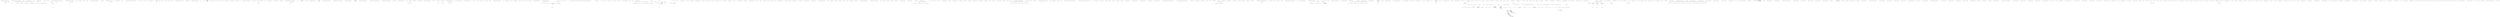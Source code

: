 digraph  {
n102 [label="HangFire.States.StateMachine", span=""];
n103 [label="System.Collections.Generic.IEnumerable<object>", span=""];
n0 [cluster="HangFire.States.StateMachine.StateMachine(HangFire.Storage.IStorageConnection, System.Collections.Generic.IEnumerable<HangFire.States.IStateHandler>)", label="Entry HangFire.States.StateMachine.StateMachine(HangFire.Storage.IStorageConnection, System.Collections.Generic.IEnumerable<HangFire.States.IStateHandler>)", span="32-32"];
n1 [cluster="HangFire.States.StateMachine.StateMachine(HangFire.Storage.IStorageConnection, System.Collections.Generic.IEnumerable<HangFire.States.IStateHandler>)", label="connection == null", span="34-34"];
n3 [cluster="HangFire.States.StateMachine.StateMachine(HangFire.Storage.IStorageConnection, System.Collections.Generic.IEnumerable<HangFire.States.IStateHandler>)", label="handlers == null", span="35-35"];
n5 [cluster="HangFire.States.StateMachine.StateMachine(HangFire.Storage.IStorageConnection, System.Collections.Generic.IEnumerable<HangFire.States.IStateHandler>)", label="_connection = connection", span="37-37"];
n6 [cluster="HangFire.States.StateMachine.StateMachine(HangFire.Storage.IStorageConnection, System.Collections.Generic.IEnumerable<HangFire.States.IStateHandler>)", label="_handlerCollection = GetHandlerCollection(handlers)", span="38-38"];
n2 [cluster="HangFire.States.StateMachine.StateMachine(HangFire.Storage.IStorageConnection, System.Collections.Generic.IEnumerable<HangFire.States.IStateHandler>)", label="throw new ArgumentNullException(''connection'');", span="34-34"];
n4 [cluster="HangFire.States.StateMachine.StateMachine(HangFire.Storage.IStorageConnection, System.Collections.Generic.IEnumerable<HangFire.States.IStateHandler>)", label="throw new ArgumentNullException(''handlers'');", span="35-35"];
n7 [cluster="HangFire.States.StateMachine.StateMachine(HangFire.Storage.IStorageConnection, System.Collections.Generic.IEnumerable<HangFire.States.IStateHandler>)", label="Exit HangFire.States.StateMachine.StateMachine(HangFire.Storage.IStorageConnection, System.Collections.Generic.IEnumerable<HangFire.States.IStateHandler>)", span="32-32"];
n8 [cluster="System.ArgumentNullException.ArgumentNullException(string)", label="Entry System.ArgumentNullException.ArgumentNullException(string)", span="0-0"];
n9 [cluster="HangFire.States.StateMachine.GetHandlerCollection(System.Collections.Generic.IEnumerable<HangFire.States.IStateHandler>)", label="Entry HangFire.States.StateMachine.GetHandlerCollection(System.Collections.Generic.IEnumerable<HangFire.States.IStateHandler>)", span="189-189"];
n10 [cluster="HangFire.States.StateMachine.StateMachine(HangFire.Storage.IStorageConnection, System.Collections.Generic.IEnumerable<HangFire.States.IStateHandler>, System.Collections.Generic.IEnumerable<object>)", label="Entry HangFire.States.StateMachine.StateMachine(HangFire.Storage.IStorageConnection, System.Collections.Generic.IEnumerable<HangFire.States.IStateHandler>, System.Collections.Generic.IEnumerable<object>)", span="41-41"];
n11 [cluster="HangFire.States.StateMachine.StateMachine(HangFire.Storage.IStorageConnection, System.Collections.Generic.IEnumerable<HangFire.States.IStateHandler>, System.Collections.Generic.IEnumerable<object>)", label="filters == null", span="47-47"];
n13 [cluster="HangFire.States.StateMachine.StateMachine(HangFire.Storage.IStorageConnection, System.Collections.Generic.IEnumerable<HangFire.States.IStateHandler>, System.Collections.Generic.IEnumerable<object>)", label="_getFiltersThunk = md => filters.Select(f => new JobFilter(f, JobFilterScope.Type, null))", span="49-49"];
n16 [cluster="lambda expression", label="filters.Select(f => new JobFilter(f, JobFilterScope.Type, null))", span="49-49"];
n12 [cluster="HangFire.States.StateMachine.StateMachine(HangFire.Storage.IStorageConnection, System.Collections.Generic.IEnumerable<HangFire.States.IStateHandler>, System.Collections.Generic.IEnumerable<object>)", label="throw new ArgumentNullException(''filters'');", span="47-47"];
n14 [cluster="HangFire.States.StateMachine.StateMachine(HangFire.Storage.IStorageConnection, System.Collections.Generic.IEnumerable<HangFire.States.IStateHandler>, System.Collections.Generic.IEnumerable<object>)", label="Exit HangFire.States.StateMachine.StateMachine(HangFire.Storage.IStorageConnection, System.Collections.Generic.IEnumerable<HangFire.States.IStateHandler>, System.Collections.Generic.IEnumerable<object>)", span="41-41"];
n15 [cluster="lambda expression", label="Entry lambda expression", span="49-49"];
n17 [cluster="lambda expression", label="Exit lambda expression", span="49-49"];
n18 [cluster="Unk.Select", label="Entry Unk.Select", span=""];
n19 [cluster="lambda expression", label="Entry lambda expression", span="49-49"];
n20 [cluster="lambda expression", label="new JobFilter(f, JobFilterScope.Type, null)", span="49-49"];
n21 [cluster="lambda expression", label="Exit lambda expression", span="49-49"];
n22 [cluster="HangFire.Common.JobFilter.JobFilter(object, HangFire.Common.JobFilterScope, int?)", label="Entry HangFire.Common.JobFilter.JobFilter(object, HangFire.Common.JobFilterScope, int?)", span="38-38"];
n23 [cluster="HangFire.States.StateMachine.CreateInState(HangFire.Common.Job, System.Collections.Generic.IDictionary<string, string>, HangFire.States.State)", label="Entry HangFire.States.StateMachine.CreateInState(HangFire.Common.Job, System.Collections.Generic.IDictionary<string, string>, HangFire.States.State)", span="52-52"];
n24 [cluster="HangFire.States.StateMachine.CreateInState(HangFire.Common.Job, System.Collections.Generic.IDictionary<string, string>, HangFire.States.State)", label="job == null", span="57-57"];
n26 [cluster="HangFire.States.StateMachine.CreateInState(HangFire.Common.Job, System.Collections.Generic.IDictionary<string, string>, HangFire.States.State)", label="parameters == null", span="58-58"];
n28 [cluster="HangFire.States.StateMachine.CreateInState(HangFire.Common.Job, System.Collections.Generic.IDictionary<string, string>, HangFire.States.State)", label="state == null", span="59-59"];
n30 [cluster="HangFire.States.StateMachine.CreateInState(HangFire.Common.Job, System.Collections.Generic.IDictionary<string, string>, HangFire.States.State)", label="var jobId = _connection.CreateExpiredJob(\r\n                job,\r\n                parameters,\r\n                TimeSpan.FromHours(1))", span="61-64"];
n31 [cluster="HangFire.States.StateMachine.CreateInState(HangFire.Common.Job, System.Collections.Generic.IDictionary<string, string>, HangFire.States.State)", label="var context = new StateContext(jobId, job)", span="66-66"];
n32 [cluster="HangFire.States.StateMachine.CreateInState(HangFire.Common.Job, System.Collections.Generic.IDictionary<string, string>, HangFire.States.State)", label="ChangeState(context, state, null)", span="67-67"];
n25 [cluster="HangFire.States.StateMachine.CreateInState(HangFire.Common.Job, System.Collections.Generic.IDictionary<string, string>, HangFire.States.State)", label="throw new ArgumentNullException(''job'');", span="57-57"];
n27 [cluster="HangFire.States.StateMachine.CreateInState(HangFire.Common.Job, System.Collections.Generic.IDictionary<string, string>, HangFire.States.State)", label="throw new ArgumentNullException(''parameters'');", span="58-58"];
n29 [cluster="HangFire.States.StateMachine.CreateInState(HangFire.Common.Job, System.Collections.Generic.IDictionary<string, string>, HangFire.States.State)", label="throw new ArgumentNullException(''state'');", span="59-59"];
n35 [cluster="System.TimeSpan.FromHours(double)", label="Entry System.TimeSpan.FromHours(double)", span="0-0"];
n36 [cluster="HangFire.Storage.IStorageConnection.CreateExpiredJob(HangFire.Common.Job, System.Collections.Generic.IDictionary<string, string>, System.TimeSpan)", label="Entry HangFire.Storage.IStorageConnection.CreateExpiredJob(HangFire.Common.Job, System.Collections.Generic.IDictionary<string, string>, System.TimeSpan)", span="28-28"];
n33 [cluster="HangFire.States.StateMachine.CreateInState(HangFire.Common.Job, System.Collections.Generic.IDictionary<string, string>, HangFire.States.State)", label="return jobId;", span="69-69"];
n37 [cluster="HangFire.States.StateContext.StateContext(string, HangFire.Common.Job)", label="Entry HangFire.States.StateContext.StateContext(string, HangFire.Common.Job)", span="23-23"];
n38 [cluster="HangFire.States.StateMachine.ChangeState(HangFire.States.StateContext, HangFire.States.State, string)", label="Entry HangFire.States.StateMachine.ChangeState(HangFire.States.StateContext, HangFire.States.State, string)", span="132-132"];
n34 [cluster="HangFire.States.StateMachine.CreateInState(HangFire.Common.Job, System.Collections.Generic.IDictionary<string, string>, HangFire.States.State)", label="Exit HangFire.States.StateMachine.CreateInState(HangFire.Common.Job, System.Collections.Generic.IDictionary<string, string>, HangFire.States.State)", span="52-52"];
n39 [cluster="HangFire.States.StateMachine.TryToChangeState(string, HangFire.States.State, string[])", label="Entry HangFire.States.StateMachine.TryToChangeState(string, HangFire.States.State, string[])", span="72-72"];
n40 [cluster="HangFire.States.StateMachine.TryToChangeState(string, HangFire.States.State, string[])", label="jobId == null", span="75-75"];
n42 [cluster="HangFire.States.StateMachine.TryToChangeState(string, HangFire.States.State, string[])", label="toState == null", span="76-76"];
n44 [cluster="HangFire.States.StateMachine.TryToChangeState(string, HangFire.States.State, string[])", label="fromStates == null", span="77-77"];
n46 [cluster="HangFire.States.StateMachine.TryToChangeState(string, HangFire.States.State, string[])", label="_connection.AcquireJobLock(jobId)", span="85-85"];
n48 [cluster="HangFire.States.StateMachine.TryToChangeState(string, HangFire.States.State, string[])", label="var jobData = _connection.GetJobData(jobId)", span="89-89"];
n51 [cluster="HangFire.States.StateMachine.TryToChangeState(string, HangFire.States.State, string[])", label="!fromStates.Contains(jobData.State, StringComparer.OrdinalIgnoreCase)", span="98-98"];
n56 [cluster="HangFire.States.StateMachine.TryToChangeState(string, HangFire.States.State, string[])", label="toState = new FailedState(ex)\r\n                    {\r\n                        Reason = String.Format(\r\n                            ''Could not change the state of the job '{0}' to the '{1}'. See the inner exception for details.'',\r\n                            toState.Name, jobId)\r\n                    }", span="115-120"];
n58 [cluster="HangFire.States.StateMachine.TryToChangeState(string, HangFire.States.State, string[])", label="var context = new StateContext(jobId, jobData.Job)", span="125-125"];
n41 [cluster="HangFire.States.StateMachine.TryToChangeState(string, HangFire.States.State, string[])", label="throw new ArgumentNullException(''jobId'');", span="75-75"];
n43 [cluster="HangFire.States.StateMachine.TryToChangeState(string, HangFire.States.State, string[])", label="throw new ArgumentNullException(''toState'');", span="76-76"];
n45 [cluster="HangFire.States.StateMachine.TryToChangeState(string, HangFire.States.State, string[])", label="throw new ArgumentNullException(''fromStates'');", span="77-77"];
n47 [cluster="HangFire.States.StateMachine.TryToChangeState(string, HangFire.States.State, string[])", label="bool loadSucceeded", span="87-87"];
n62 [cluster="HangFire.Storage.IStorageConnection.AcquireJobLock(string)", label="Entry HangFire.Storage.IStorageConnection.AcquireJobLock(string)", span="36-36"];
n49 [cluster="HangFire.States.StateMachine.TryToChangeState(string, HangFire.States.State, string[])", label="jobData == null", span="91-91"];
n63 [cluster="HangFire.Storage.IStorageConnection.GetJobData(string)", label="Entry HangFire.Storage.IStorageConnection.GetJobData(string)", span="37-37"];
n53 [cluster="HangFire.States.StateMachine.TryToChangeState(string, HangFire.States.State, string[])", label="jobData.EnsureLoaded()", span="105-105"];
n59 [cluster="HangFire.States.StateMachine.TryToChangeState(string, HangFire.States.State, string[])", label="var stateChanged = ChangeState(context, toState, jobData.State)", span="126-126"];
n50 [cluster="HangFire.States.StateMachine.TryToChangeState(string, HangFire.States.State, string[])", label="return false;", span="95-95"];
n52 [cluster="HangFire.States.StateMachine.TryToChangeState(string, HangFire.States.State, string[])", label="return false;", span="100-100"];
n64 [cluster="System.Collections.Generic.IEnumerable<TSource>.Contains<TSource>(TSource, System.Collections.Generic.IEqualityComparer<TSource>)", label="Entry System.Collections.Generic.IEnumerable<TSource>.Contains<TSource>(TSource, System.Collections.Generic.IEqualityComparer<TSource>)", span="0-0"];
n54 [cluster="HangFire.States.StateMachine.TryToChangeState(string, HangFire.States.State, string[])", label="loadSucceeded = true", span="106-106"];
n65 [cluster="HangFire.Storage.JobData.EnsureLoaded()", label="Entry HangFire.Storage.JobData.EnsureLoaded()", span="27-27"];
n55 [cluster="HangFire.States.StateMachine.TryToChangeState(string, HangFire.States.State, string[])", label=JobLoadException, span="108-108"];
n57 [cluster="HangFire.States.StateMachine.TryToChangeState(string, HangFire.States.State, string[])", label="loadSucceeded = false", span="122-122"];
n66 [cluster="HangFire.States.FailedState.FailedState(System.Exception)", label="Entry HangFire.States.FailedState.FailedState(System.Exception)", span="26-26"];
n67 [cluster="string.Format(string, object, object)", label="Entry string.Format(string, object, object)", span="0-0"];
n60 [cluster="HangFire.States.StateMachine.TryToChangeState(string, HangFire.States.State, string[])", label="return loadSucceeded && stateChanged;", span="128-128"];
n61 [cluster="HangFire.States.StateMachine.TryToChangeState(string, HangFire.States.State, string[])", label="Exit HangFire.States.StateMachine.TryToChangeState(string, HangFire.States.State, string[])", span="72-72"];
n68 [cluster="HangFire.States.StateMachine.ChangeState(HangFire.States.StateContext, HangFire.States.State, string)", label="var filterInfo = GetFilters(context.Job)", span="136-136"];
n69 [cluster="HangFire.States.StateMachine.ChangeState(HangFire.States.StateContext, HangFire.States.State, string)", label="var electedState = ElectState(context, toState, oldStateName, filterInfo.ElectStateFilters)", span="138-138"];
n70 [cluster="HangFire.States.StateMachine.ChangeState(HangFire.States.StateContext, HangFire.States.State, string)", label="ApplyState(context, electedState, oldStateName, filterInfo.ApplyStateFilters)", span="139-139"];
n74 [cluster="HangFire.States.StateMachine.ChangeState(HangFire.States.StateContext, HangFire.States.State, string)", label="ApplyState(context, failedState, oldStateName, Enumerable.Empty<IApplyStateFilter>())", span="153-153"];
n77 [cluster="HangFire.States.StateMachine.GetFilters(HangFire.Common.Job)", label="Entry HangFire.States.StateMachine.GetFilters(HangFire.Common.Job)", span="184-184"];
n78 [cluster="HangFire.States.StateMachine.ElectState(HangFire.States.StateContext, HangFire.States.State, string, System.Collections.Generic.IEnumerable<HangFire.States.IElectStateFilter>)", label="Entry HangFire.States.StateMachine.ElectState(HangFire.States.StateContext, HangFire.States.State, string, System.Collections.Generic.IEnumerable<HangFire.States.IElectStateFilter>)", span="160-160"];
n71 [cluster="HangFire.States.StateMachine.ChangeState(HangFire.States.StateContext, HangFire.States.State, string)", label="return true;", span="142-142"];
n79 [cluster="HangFire.States.StateMachine.ApplyState(HangFire.States.StateContext, HangFire.States.State, string, System.Collections.Generic.IEnumerable<HangFire.States.IApplyStateFilter>)", label="Entry HangFire.States.StateMachine.ApplyState(HangFire.States.StateContext, HangFire.States.State, string, System.Collections.Generic.IEnumerable<HangFire.States.IApplyStateFilter>)", span="172-172"];
n72 [cluster="HangFire.States.StateMachine.ChangeState(HangFire.States.StateContext, HangFire.States.State, string)", label=Exception, span="144-144"];
n73 [cluster="HangFire.States.StateMachine.ChangeState(HangFire.States.StateContext, HangFire.States.State, string)", label="var failedState = new FailedState(ex)\r\n                {\r\n                    Reason = ''An exception occurred during the transition of job's state''\r\n                }", span="146-149"];
n75 [cluster="HangFire.States.StateMachine.ChangeState(HangFire.States.StateContext, HangFire.States.State, string)", label="return false;", span="156-156"];
n80 [cluster="System.Linq.Enumerable.Empty<TResult>()", label="Entry System.Linq.Enumerable.Empty<TResult>()", span="0-0"];
n76 [cluster="HangFire.States.StateMachine.ChangeState(HangFire.States.StateContext, HangFire.States.State, string)", label="Exit HangFire.States.StateMachine.ChangeState(HangFire.States.StateContext, HangFire.States.State, string)", span="132-132"];
n81 [cluster="HangFire.States.StateMachine.ElectState(HangFire.States.StateContext, HangFire.States.State, string, System.Collections.Generic.IEnumerable<HangFire.States.IElectStateFilter>)", label="var context = new ElectStateContext(\r\n                stateContext, toState, fromStateName, _connection)", span="166-167"];
n82 [cluster="HangFire.States.StateMachine.ElectState(HangFire.States.StateContext, HangFire.States.State, string, System.Collections.Generic.IEnumerable<HangFire.States.IElectStateFilter>)", label="return context.ElectState(filters);", span="169-169"];
n84 [cluster="HangFire.States.ElectStateContext.ElectStateContext(HangFire.States.StateContext, HangFire.States.State, string, HangFire.Storage.IStorageConnection)", label="Entry HangFire.States.ElectStateContext.ElectStateContext(HangFire.States.StateContext, HangFire.States.State, string, HangFire.Storage.IStorageConnection)", span="27-27"];
n83 [cluster="HangFire.States.StateMachine.ElectState(HangFire.States.StateContext, HangFire.States.State, string, System.Collections.Generic.IEnumerable<HangFire.States.IElectStateFilter>)", label="Exit HangFire.States.StateMachine.ElectState(HangFire.States.StateContext, HangFire.States.State, string, System.Collections.Generic.IEnumerable<HangFire.States.IElectStateFilter>)", span="160-160"];
n85 [cluster="HangFire.States.ElectStateContext.ElectState(System.Collections.Generic.IEnumerable<HangFire.States.IElectStateFilter>)", label="Entry HangFire.States.ElectStateContext.ElectState(System.Collections.Generic.IEnumerable<HangFire.States.IElectStateFilter>)", span="69-69"];
n86 [cluster="HangFire.States.StateMachine.ApplyState(HangFire.States.StateContext, HangFire.States.State, string, System.Collections.Generic.IEnumerable<HangFire.States.IApplyStateFilter>)", label="var context = new ApplyStateContext(\r\n                _connection, stateContext, electedState, oldStateName)", span="178-179"];
n87 [cluster="HangFire.States.StateMachine.ApplyState(HangFire.States.StateContext, HangFire.States.State, string, System.Collections.Generic.IEnumerable<HangFire.States.IApplyStateFilter>)", label="context.ApplyState(_handlerCollection, filters)", span="181-181"];
n89 [cluster="HangFire.States.ApplyStateContext.ApplyStateContext(HangFire.Storage.IStorageConnection, HangFire.States.StateContext, HangFire.States.State, string)", label="Entry HangFire.States.ApplyStateContext.ApplyStateContext(HangFire.Storage.IStorageConnection, HangFire.States.StateContext, HangFire.States.State, string)", span="26-26"];
n88 [cluster="HangFire.States.StateMachine.ApplyState(HangFire.States.StateContext, HangFire.States.State, string, System.Collections.Generic.IEnumerable<HangFire.States.IApplyStateFilter>)", label="Exit HangFire.States.StateMachine.ApplyState(HangFire.States.StateContext, HangFire.States.State, string, System.Collections.Generic.IEnumerable<HangFire.States.IApplyStateFilter>)", span="172-172"];
n90 [cluster="HangFire.States.ApplyStateContext.ApplyState(HangFire.States.StateHandlerCollection, System.Collections.Generic.IEnumerable<HangFire.States.IApplyStateFilter>)", label="Entry HangFire.States.ApplyStateContext.ApplyState(HangFire.States.StateHandlerCollection, System.Collections.Generic.IEnumerable<HangFire.States.IApplyStateFilter>)", span="46-46"];
n91 [cluster="HangFire.States.StateMachine.GetFilters(HangFire.Common.Job)", label="return new JobFilterInfo(_getFiltersThunk(job));", span="186-186"];
n92 [cluster="HangFire.States.StateMachine.GetFilters(HangFire.Common.Job)", label="Exit HangFire.States.StateMachine.GetFilters(HangFire.Common.Job)", span="184-184"];
n93 [cluster="HangFire.Common.JobFilterInfo.JobFilterInfo(System.Collections.Generic.IEnumerable<HangFire.Common.JobFilter>)", label="Entry HangFire.Common.JobFilterInfo.JobFilterInfo(System.Collections.Generic.IEnumerable<HangFire.Common.JobFilter>)", span="40-40"];
n94 [cluster="System.Func<T, TResult>.Invoke(T)", label="Entry System.Func<T, TResult>.Invoke(T)", span="0-0"];
n95 [cluster="HangFire.States.StateMachine.GetHandlerCollection(System.Collections.Generic.IEnumerable<HangFire.States.IStateHandler>)", label="var handlerCollection = new StateHandlerCollection()", span="191-191"];
n96 [cluster="HangFire.States.StateMachine.GetHandlerCollection(System.Collections.Generic.IEnumerable<HangFire.States.IStateHandler>)", label=handlers, span="192-192"];
n100 [cluster="HangFire.States.StateHandlerCollection.StateHandlerCollection()", label="Entry HangFire.States.StateHandlerCollection.StateHandlerCollection()", span="22-22"];
n97 [cluster="HangFire.States.StateMachine.GetHandlerCollection(System.Collections.Generic.IEnumerable<HangFire.States.IStateHandler>)", label="handlerCollection.AddHandler(handler)", span="194-194"];
n98 [cluster="HangFire.States.StateMachine.GetHandlerCollection(System.Collections.Generic.IEnumerable<HangFire.States.IStateHandler>)", label="return handlerCollection;", span="197-197"];
n101 [cluster="HangFire.States.StateHandlerCollection.AddHandler(HangFire.States.IStateHandler)", label="Entry HangFire.States.StateHandlerCollection.AddHandler(HangFire.States.IStateHandler)", span="27-27"];
n99 [cluster="HangFire.States.StateMachine.GetHandlerCollection(System.Collections.Generic.IEnumerable<HangFire.States.IStateHandler>)", label="Exit HangFire.States.StateMachine.GetHandlerCollection(System.Collections.Generic.IEnumerable<HangFire.States.IStateHandler>)", span="189-189"];
d16 [cluster="Hangfire.AppBuilderExtensions.UseHangfireServer(IAppBuilder, Hangfire.BackgroundJobServerOptions, Hangfire.JobStorage)", color=green, community=0, label="var server = BackgroundJobServer.StartNew(storage, options)", prediction=0, span="72-72"];
d9 [cluster="Hangfire.AppBuilderExtensions.UseHangfireServer(IAppBuilder, Hangfire.BackgroundJobServerOptions, Hangfire.JobStorage)", label="Entry Hangfire.AppBuilderExtensions.UseHangfireServer(IAppBuilder, Hangfire.BackgroundJobServerOptions, Hangfire.JobStorage)", span="63-63"];
d14 [cluster="Hangfire.AppBuilderExtensions.UseHangfireServer(IAppBuilder, Hangfire.BackgroundJobServerOptions, Hangfire.JobStorage)", label="storage == null", span="70-70"];
d17 [cluster="Hangfire.AppBuilderExtensions.UseHangfireServer(IAppBuilder, Hangfire.BackgroundJobServerOptions, Hangfire.JobStorage)", label="Servers.Add(server)", span="73-73"];
d28 [cluster="Hangfire.BackgroundJobServer.StartNew(Hangfire.JobStorage, Hangfire.BackgroundJobServerOptions)", label="Entry Hangfire.BackgroundJobServer.StartNew(Hangfire.JobStorage, Hangfire.BackgroundJobServerOptions)", span="165-165"];
d24 [cluster="Hangfire.AppBuilderExtensions.UseHangfireServer(IAppBuilder, Hangfire.BackgroundJobServerOptions, Hangfire.JobStorage)", label="token.Register(server.Dispose)", span="88-88"];
d26 [cluster="Hangfire.AppBuilderExtensions.UseHangfireServer(IAppBuilder, Hangfire.BackgroundJobServerOptions, Hangfire.JobStorage)", label="Exit Hangfire.AppBuilderExtensions.UseHangfireServer(IAppBuilder, Hangfire.BackgroundJobServerOptions, Hangfire.JobStorage)", span="63-63"];
d10 [cluster="Hangfire.AppBuilderExtensions.UseHangfireServer(IAppBuilder, Hangfire.BackgroundJobServerOptions, Hangfire.JobStorage)", label="builder == null", span="68-68"];
d12 [cluster="Hangfire.AppBuilderExtensions.UseHangfireServer(IAppBuilder, Hangfire.BackgroundJobServerOptions, Hangfire.JobStorage)", label="options == null", span="69-69"];
d18 [cluster="Hangfire.AppBuilderExtensions.UseHangfireServer(IAppBuilder, Hangfire.BackgroundJobServerOptions, Hangfire.JobStorage)", label="var context = new OwinContext(builder.Properties)", span="75-75"];
d25 [cluster="Hangfire.AppBuilderExtensions.UseHangfireServer(IAppBuilder, Hangfire.BackgroundJobServerOptions, Hangfire.JobStorage)", label="return builder;", span="90-90"];
d15 [cluster="Hangfire.AppBuilderExtensions.UseHangfireServer(IAppBuilder, Hangfire.BackgroundJobServerOptions, Hangfire.JobStorage)", label="throw new ArgumentNullException(''storage'');", span="70-70"];
d29 [cluster="System.Collections.Concurrent.ConcurrentBag<T>.Add(T)", label="Entry System.Collections.Concurrent.ConcurrentBag<T>.Add(T)", span="0-0"];
d19 [cluster="Hangfire.AppBuilderExtensions.UseHangfireServer(IAppBuilder, Hangfire.BackgroundJobServerOptions, Hangfire.JobStorage)", label="var token = context.Get<CancellationToken>(''host.OnAppDisposing'')", span="76-76"];
d21 [cluster="Hangfire.AppBuilderExtensions.UseHangfireServer(IAppBuilder, Hangfire.BackgroundJobServerOptions, Hangfire.JobStorage)", label="token = context.Get<CancellationToken>(''server.OnDispose'')", span="80-80"];
d22 [cluster="Hangfire.AppBuilderExtensions.UseHangfireServer(IAppBuilder, Hangfire.BackgroundJobServerOptions, Hangfire.JobStorage)", label="token == default(CancellationToken)", span="83-83"];
d33 [cluster="Unk.Register", label="Entry Unk.Register", span=""];
d11 [cluster="Hangfire.AppBuilderExtensions.UseHangfireServer(IAppBuilder, Hangfire.BackgroundJobServerOptions, Hangfire.JobStorage)", label="throw new ArgumentNullException(''builder'');", span="68-68"];
d13 [cluster="Hangfire.AppBuilderExtensions.UseHangfireServer(IAppBuilder, Hangfire.BackgroundJobServerOptions, Hangfire.JobStorage)", label="throw new ArgumentNullException(''options'');", span="69-69"];
d23 [cluster="Hangfire.AppBuilderExtensions.UseHangfireServer(IAppBuilder, Hangfire.BackgroundJobServerOptions, Hangfire.JobStorage)", label="throw new InvalidOperationException(''Current OWIN environment does not contain an instance of the `CancellationToken` class under `host.OnAppDisposing` key.'');", span="85-85"];
d30 [cluster="OwinContext.cstr", label="Entry OwinContext.cstr", span=""];
d27 [cluster="System.ArgumentNullException.ArgumentNullException(string)", label="Entry System.ArgumentNullException.ArgumentNullException(string)", span="0-0"];
d20 [cluster="Hangfire.AppBuilderExtensions.UseHangfireServer(IAppBuilder, Hangfire.BackgroundJobServerOptions, Hangfire.JobStorage)", label="token == default(CancellationToken)", span="77-77"];
d31 [cluster="Unk.>", label="Entry Unk.>", span=""];
d32 [cluster="System.InvalidOperationException.InvalidOperationException(string)", label="Entry System.InvalidOperationException.InvalidOperationException(string)", span="0-0"];
d49 [cluster="Hangfire.AppBuilderExtensions.UseHangfireDashboard(IAppBuilder, string, Hangfire.DashboardOptions, Hangfire.JobStorage)", label="throw new ArgumentNullException(''builder'');", span="119-119"];
d51 [cluster="Hangfire.AppBuilderExtensions.UseHangfireDashboard(IAppBuilder, string, Hangfire.DashboardOptions, Hangfire.JobStorage)", label="throw new ArgumentNullException(''pathMatch'');", span="120-120"];
d53 [cluster="Hangfire.AppBuilderExtensions.UseHangfireDashboard(IAppBuilder, string, Hangfire.DashboardOptions, Hangfire.JobStorage)", label="throw new ArgumentNullException(''options'');", span="121-121"];
d55 [cluster="Hangfire.AppBuilderExtensions.UseHangfireDashboard(IAppBuilder, string, Hangfire.DashboardOptions, Hangfire.JobStorage)", label="throw new ArgumentNullException(''storage'');", span="122-122"];
d48 [cluster="Hangfire.AppBuilderExtensions.UseHangfireDashboard(IAppBuilder, string, Hangfire.DashboardOptions, Hangfire.JobStorage)", label="builder == null", span="119-119"];
d59 [cluster="Hangfire.AppBuilderExtensions.UseHangfireDashboard(IAppBuilder, string, Hangfire.DashboardOptions, Hangfire.JobStorage)", label="Exit Hangfire.AppBuilderExtensions.UseHangfireDashboard(IAppBuilder, string, Hangfire.DashboardOptions, Hangfire.JobStorage)", span="113-113"];
d50 [cluster="Hangfire.AppBuilderExtensions.UseHangfireDashboard(IAppBuilder, string, Hangfire.DashboardOptions, Hangfire.JobStorage)", label="pathMatch == null", span="120-120"];
d52 [cluster="Hangfire.AppBuilderExtensions.UseHangfireDashboard(IAppBuilder, string, Hangfire.DashboardOptions, Hangfire.JobStorage)", label="options == null", span="121-121"];
d54 [cluster="Hangfire.AppBuilderExtensions.UseHangfireDashboard(IAppBuilder, string, Hangfire.DashboardOptions, Hangfire.JobStorage)", label="storage == null", span="122-122"];
d47 [cluster="Hangfire.AppBuilderExtensions.UseHangfireDashboard(IAppBuilder, string, Hangfire.DashboardOptions, Hangfire.JobStorage)", label="Entry Hangfire.AppBuilderExtensions.UseHangfireDashboard(IAppBuilder, string, Hangfire.DashboardOptions, Hangfire.JobStorage)", span="113-113"];
d58 [cluster="Hangfire.AppBuilderExtensions.UseHangfireDashboard(IAppBuilder, string, Hangfire.DashboardOptions, Hangfire.JobStorage)", label="return builder;", span="130-130"];
d56 [cluster="Hangfire.AppBuilderExtensions.UseHangfireDashboard(IAppBuilder, string, Hangfire.DashboardOptions, Hangfire.JobStorage)", label="SignatureConversions.AddConversions(builder)", span="124-124"];
d57 [cluster="Hangfire.AppBuilderExtensions.UseHangfireDashboard(IAppBuilder, string, Hangfire.DashboardOptions, Hangfire.JobStorage)", label="builder.Map(pathMatch, subApp => subApp\r\n                .UseOwin()\r\n                .UseHangfireDashboard(options, storage, DashboardRoutes.Routes))", span="126-128"];
d63 [cluster="lambda expression", label="subApp\r\n                .UseOwin()\r\n                .UseHangfireDashboard(options, storage, DashboardRoutes.Routes)", span="126-128"];
d60 [cluster="Unk.AddConversions", label="Entry Unk.AddConversions", span=""];
d61 [cluster="Unk.Map", label="Entry Unk.Map", span=""];
d62 [cluster="lambda expression", label="Entry lambda expression", span="126-128"];
d75 [label="Hangfire.DashboardOptions", span=""];
d76 [label="Hangfire.JobStorage", span=""];
d64 [cluster="lambda expression", label="Exit lambda expression", span="126-128"];
d65 [cluster="Unk.UseOwin", label="Entry Unk.UseOwin", span=""];
d66 [cluster="System.Action<System.Func<System.Collections.Generic.IDictionary<string, object>, System.Func<System.Func<System.Collections.Generic.IDictionary<string, object>, System.Threading.Tasks.Task>, System.Func<System.Collections.Generic.IDictionary<string, object>, System.Threading.Tasks.Task>>>>.UseHangfireDashboard(Hangfire.DashboardOptions, Hangfire.JobStorage, Hangfire.Dashboard.RouteCollection)", label="Entry System.Action<System.Func<System.Collections.Generic.IDictionary<string, object>, System.Func<System.Func<System.Collections.Generic.IDictionary<string, object>, System.Threading.Tasks.Task>, System.Func<System.Collections.Generic.IDictionary<string, object>, System.Threading.Tasks.Task>>>>.UseHangfireDashboard(Hangfire.DashboardOptions, Hangfire.JobStorage, Hangfire.Dashboard.RouteCollection)", span="42-42"];
m0_31 [cluster="Hangfire.Server.AutomaticRetryProcess.GetLogLevel(int)", file="AutomaticRetryProcess.cs", label="Entry Hangfire.Server.AutomaticRetryProcess.GetLogLevel(int)", span="89-89"];
m0_39 [cluster="Hangfire.Server.AutomaticRetryProcess.GetLogLevel(int)", file="AutomaticRetryProcess.cs", label=i, span="91-91"];
m0_40 [cluster="Hangfire.Server.AutomaticRetryProcess.GetLogLevel(int)", file="AutomaticRetryProcess.cs", label=0, span="93-93"];
m0_42 [cluster="Hangfire.Server.AutomaticRetryProcess.GetLogLevel(int)", file="AutomaticRetryProcess.cs", label=1, span="95-95"];
m0_44 [cluster="Hangfire.Server.AutomaticRetryProcess.GetLogLevel(int)", file="AutomaticRetryProcess.cs", label=2, span="97-97"];
m0_41 [cluster="Hangfire.Server.AutomaticRetryProcess.GetLogLevel(int)", file="AutomaticRetryProcess.cs", label="return LogLevel.Debug;", span="94-94"];
m0_43 [cluster="Hangfire.Server.AutomaticRetryProcess.GetLogLevel(int)", file="AutomaticRetryProcess.cs", label="return LogLevel.Info;", span="96-96"];
m0_45 [cluster="Hangfire.Server.AutomaticRetryProcess.GetLogLevel(int)", file="AutomaticRetryProcess.cs", label="return LogLevel.Warn;", span="98-98"];
m0_47 [cluster="Hangfire.Server.AutomaticRetryProcess.GetLogLevel(int)", file="AutomaticRetryProcess.cs", label="return LogLevel.Error;", span="101-101"];
m0_46 [cluster="Hangfire.Server.AutomaticRetryProcess.GetLogLevel(int)", file="AutomaticRetryProcess.cs", label="Exit Hangfire.Server.AutomaticRetryProcess.GetLogLevel(int)", span="89-89"];
m0_61 [cluster="System.Random.Next(int, int)", file="AutomaticRetryProcess.cs", label="Entry System.Random.Next(int, int)", span="0-0"];
m0_57 [cluster="System.Random.Random(int)", file="AutomaticRetryProcess.cs", label="Entry System.Random.Random(int)", span="0-0"];
m0_38 [cluster="string.Format(string, params object[])", file="AutomaticRetryProcess.cs", label="Entry string.Format(string, params object[])", span="0-0"];
m0_10 [cluster="object.GetType()", file="AutomaticRetryProcess.cs", label="Entry object.GetType()", span="0-0"];
m0_29 [cluster="Hangfire.Server.ILongRunningProcess.Execute(Hangfire.Server.BackgroundProcessContext)", file="AutomaticRetryProcess.cs", label="Entry Hangfire.Server.ILongRunningProcess.Execute(Hangfire.Server.BackgroundProcessContext)", span="26-26"];
m0_60 [cluster="System.Math.Pow(double, double)", file="AutomaticRetryProcess.cs", label="Entry System.Math.Pow(double, double)", span="0-0"];
m0_30 [cluster="System.Func<T, TResult>.Invoke(T)", file="AutomaticRetryProcess.cs", label="Entry System.Func<T, TResult>.Invoke(T)", span="0-0"];
m0_12 [cluster="Hangfire.Server.AutomaticRetryProcess.Execute(Hangfire.Server.BackgroundProcessContext)", file="AutomaticRetryProcess.cs", label="Entry Hangfire.Server.AutomaticRetryProcess.Execute(Hangfire.Server.BackgroundProcessContext)", span="51-51"];
m0_13 [cluster="Hangfire.Server.AutomaticRetryProcess.Execute(Hangfire.Server.BackgroundProcessContext)", file="AutomaticRetryProcess.cs", label="var i = 0", span="53-53"];
m0_15 [cluster="Hangfire.Server.AutomaticRetryProcess.Execute(Hangfire.Server.BackgroundProcessContext)", file="AutomaticRetryProcess.cs", label="_innerProcess.Execute(context)", span="57-57"];
m0_25 [cluster="Hangfire.Server.AutomaticRetryProcess.Execute(Hangfire.Server.BackgroundProcessContext)", file="AutomaticRetryProcess.cs", label="context.CancellationToken.WaitHandle.WaitOne(nextTry)", span="83-83"];
m0_26 [cluster="Hangfire.Server.AutomaticRetryProcess.Execute(Hangfire.Server.BackgroundProcessContext)", file="AutomaticRetryProcess.cs", label="context.CancellationToken.ThrowIfCancellationRequested()", span="84-84"];
m0_14 [cluster="Hangfire.Server.AutomaticRetryProcess.Execute(Hangfire.Server.BackgroundProcessContext)", file="AutomaticRetryProcess.cs", label="i <= MaxRetryAttempts", span="53-53"];
m0_20 [cluster="Hangfire.Server.AutomaticRetryProcess.Execute(Hangfire.Server.BackgroundProcessContext)", file="AutomaticRetryProcess.cs", label="i >= MaxRetryAttempts - 1", span="67-67"];
m0_22 [cluster="Hangfire.Server.AutomaticRetryProcess.Execute(Hangfire.Server.BackgroundProcessContext)", file="AutomaticRetryProcess.cs", label="var nextTry = DelayCallback(i)", span="69-69"];
m0_23 [cluster="Hangfire.Server.AutomaticRetryProcess.Execute(Hangfire.Server.BackgroundProcessContext)", file="AutomaticRetryProcess.cs", label="var logLevel = GetLogLevel(i)", span="70-70"];
m0_24 [cluster="Hangfire.Server.AutomaticRetryProcess.Execute(Hangfire.Server.BackgroundProcessContext)", file="AutomaticRetryProcess.cs", label="_logger.Log(\r\n                        logLevel,\r\n                        () => String.Format(\r\n                            ''Error occurred during execution of '{0}' component. Execution will be retried (attempt {1} of {2}) in {3} seconds.'',\r\n                            _innerProcess,\r\n                            i + 1,\r\n                            MaxRetryAttempts,\r\n                            nextTry),\r\n                        ex)", span="72-80"];
m0_27 [cluster="Hangfire.Server.AutomaticRetryProcess.Execute(Hangfire.Server.BackgroundProcessContext)", file="AutomaticRetryProcess.cs", label="i++", span="53-53"];
m0_16 [cluster="Hangfire.Server.AutomaticRetryProcess.Execute(Hangfire.Server.BackgroundProcessContext)", file="AutomaticRetryProcess.cs", label="return;", span="58-58"];
m0_17 [cluster="Hangfire.Server.AutomaticRetryProcess.Execute(Hangfire.Server.BackgroundProcessContext)", file="AutomaticRetryProcess.cs", label=OperationCanceledException, span="60-60"];
m0_18 [cluster="Hangfire.Server.AutomaticRetryProcess.Execute(Hangfire.Server.BackgroundProcessContext)", file="AutomaticRetryProcess.cs", label="throw;", span="62-62"];
m0_19 [cluster="Hangfire.Server.AutomaticRetryProcess.Execute(Hangfire.Server.BackgroundProcessContext)", file="AutomaticRetryProcess.cs", label=Exception, span="64-64"];
m0_21 [cluster="Hangfire.Server.AutomaticRetryProcess.Execute(Hangfire.Server.BackgroundProcessContext)", file="AutomaticRetryProcess.cs", label="throw;", span="67-67"];
m0_28 [cluster="Hangfire.Server.AutomaticRetryProcess.Execute(Hangfire.Server.BackgroundProcessContext)", file="AutomaticRetryProcess.cs", label="Exit Hangfire.Server.AutomaticRetryProcess.Execute(Hangfire.Server.BackgroundProcessContext)", span="51-51"];
m0_63 [cluster="System.TimeSpan.FromSeconds(double)", file="AutomaticRetryProcess.cs", label="Entry System.TimeSpan.FromSeconds(double)", span="0-0"];
m0_34 [cluster="System.Threading.CancellationToken.ThrowIfCancellationRequested()", file="AutomaticRetryProcess.cs", label="Entry System.Threading.CancellationToken.ThrowIfCancellationRequested()", span="0-0"];
m0_32 [cluster="Hangfire.Logging.ILog.Log(Hangfire.Logging.LogLevel, System.Func<string>, System.Exception)", file="AutomaticRetryProcess.cs", label="Entry Hangfire.Logging.ILog.Log(Hangfire.Logging.LogLevel, System.Func<string>, System.Exception)", span="54-54"];
m0_48 [cluster="Hangfire.Server.AutomaticRetryProcess.ToString()", file="AutomaticRetryProcess.cs", label="Entry Hangfire.Server.AutomaticRetryProcess.ToString()", span="104-104"];
m0_49 [cluster="Hangfire.Server.AutomaticRetryProcess.ToString()", file="AutomaticRetryProcess.cs", label="return _innerProcess.ToString();", span="106-106"];
m0_50 [cluster="Hangfire.Server.AutomaticRetryProcess.ToString()", file="AutomaticRetryProcess.cs", label="Exit Hangfire.Server.AutomaticRetryProcess.ToString()", span="104-104"];
m0_35 [cluster="lambda expression", file="AutomaticRetryProcess.cs", label="Entry lambda expression", span="74-79"];
m0_36 [cluster="lambda expression", file="AutomaticRetryProcess.cs", label="String.Format(\r\n                            ''Error occurred during execution of '{0}' component. Execution will be retried (attempt {1} of {2}) in {3} seconds.'',\r\n                            _innerProcess,\r\n                            i + 1,\r\n                            MaxRetryAttempts,\r\n                            nextTry)", span="74-79"];
m0_37 [cluster="lambda expression", file="AutomaticRetryProcess.cs", label="Exit lambda expression", span="74-79"];
m0_62 [cluster="System.Math.Min(double, double)", file="AutomaticRetryProcess.cs", label="Entry System.Math.Min(double, double)", span="0-0"];
m0_58 [cluster="System.Guid.NewGuid()", file="AutomaticRetryProcess.cs", label="Entry System.Guid.NewGuid()", span="0-0"];
m0_11 [cluster="Hangfire.Logging.LogProvider.GetLogger(System.Type)", file="AutomaticRetryProcess.cs", label="Entry Hangfire.Logging.LogProvider.GetLogger(System.Type)", span="353-353"];
m0_59 [cluster="System.Guid.GetHashCode()", file="AutomaticRetryProcess.cs", label="Entry System.Guid.GetHashCode()", span="0-0"];
m0_33 [cluster="System.Threading.WaitHandle.WaitOne(System.TimeSpan)", file="AutomaticRetryProcess.cs", label="Entry System.Threading.WaitHandle.WaitOne(System.TimeSpan)", span="0-0"];
m0_52 [cluster="Hangfire.Server.AutomaticRetryProcess.GetBackOffMultiplier(int)", file="AutomaticRetryProcess.cs", label="Entry Hangfire.Server.AutomaticRetryProcess.GetBackOffMultiplier(int)", span="109-109"];
m0_53 [cluster="Hangfire.Server.AutomaticRetryProcess.GetBackOffMultiplier(int)", file="AutomaticRetryProcess.cs", label="var rand = new Random(Guid.NewGuid().GetHashCode())", span="112-112"];
m0_54 [cluster="Hangfire.Server.AutomaticRetryProcess.GetBackOffMultiplier(int)", file="AutomaticRetryProcess.cs", label="var nextTry = rand.Next(\r\n                (int)Math.Pow(retryAttemptNumber, 2), (int)Math.Pow(retryAttemptNumber + 1, 2) + 1)", span="113-114"];
m0_55 [cluster="Hangfire.Server.AutomaticRetryProcess.GetBackOffMultiplier(int)", file="AutomaticRetryProcess.cs", label="return TimeSpan.FromSeconds(Math.Min(nextTry, MaxAttemptDelay.TotalSeconds));", span="116-116"];
m0_56 [cluster="Hangfire.Server.AutomaticRetryProcess.GetBackOffMultiplier(int)", file="AutomaticRetryProcess.cs", label="Exit Hangfire.Server.AutomaticRetryProcess.GetBackOffMultiplier(int)", span="109-109"];
m0_0 [cluster="Hangfire.Server.AutomaticRetryProcess.AutomaticRetryProcess(Hangfire.Server.ILongRunningProcess)", file="AutomaticRetryProcess.cs", label="Entry Hangfire.Server.AutomaticRetryProcess.AutomaticRetryProcess(Hangfire.Server.ILongRunningProcess)", span="30-30"];
m0_1 [cluster="Hangfire.Server.AutomaticRetryProcess.AutomaticRetryProcess(Hangfire.Server.ILongRunningProcess)", file="AutomaticRetryProcess.cs", label="innerProcess == null", span="32-32"];
m0_3 [cluster="Hangfire.Server.AutomaticRetryProcess.AutomaticRetryProcess(Hangfire.Server.ILongRunningProcess)", file="AutomaticRetryProcess.cs", label="_innerProcess = innerProcess", span="34-34"];
m0_2 [cluster="Hangfire.Server.AutomaticRetryProcess.AutomaticRetryProcess(Hangfire.Server.ILongRunningProcess)", file="AutomaticRetryProcess.cs", label="throw new ArgumentNullException(''innerProcess'');", span="32-32"];
m0_4 [cluster="Hangfire.Server.AutomaticRetryProcess.AutomaticRetryProcess(Hangfire.Server.ILongRunningProcess)", file="AutomaticRetryProcess.cs", label="_logger = LogProvider.GetLogger(_innerProcess.GetType())", span="35-35"];
m0_5 [cluster="Hangfire.Server.AutomaticRetryProcess.AutomaticRetryProcess(Hangfire.Server.ILongRunningProcess)", file="AutomaticRetryProcess.cs", label="MaxRetryAttempts = DefaultMaxRetryAttempts", span="37-37"];
m0_6 [cluster="Hangfire.Server.AutomaticRetryProcess.AutomaticRetryProcess(Hangfire.Server.ILongRunningProcess)", file="AutomaticRetryProcess.cs", label="MaxAttemptDelay = DefaultMaxAttemptDelay", span="38-38"];
m0_7 [cluster="Hangfire.Server.AutomaticRetryProcess.AutomaticRetryProcess(Hangfire.Server.ILongRunningProcess)", file="AutomaticRetryProcess.cs", label="DelayCallback = GetBackOffMultiplier", span="39-39"];
m0_8 [cluster="Hangfire.Server.AutomaticRetryProcess.AutomaticRetryProcess(Hangfire.Server.ILongRunningProcess)", file="AutomaticRetryProcess.cs", label="Exit Hangfire.Server.AutomaticRetryProcess.AutomaticRetryProcess(Hangfire.Server.ILongRunningProcess)", span="30-30"];
m0_51 [cluster="object.ToString()", file="AutomaticRetryProcess.cs", label="Entry object.ToString()", span="0-0"];
m0_64 [file="AutomaticRetryProcess.cs", label="Hangfire.Server.AutomaticRetryProcess", span=""];
m0_65 [file="AutomaticRetryProcess.cs", label=i, span=""];
m0_66 [file="AutomaticRetryProcess.cs", label=nextTry, span=""];
m1_40 [cluster="Hangfire.BackgroundJobServer.Dispose()", file="BackgroundJobServer.cs", label="Entry Hangfire.BackgroundJobServer.Dispose()", span="132-132"];
m1_48 [cluster="Hangfire.BackgroundJobServer.Dispose()", file="BackgroundJobServer.cs", label="Exit Hangfire.BackgroundJobServer.Dispose()", span="132-132"];
m1_34 [cluster="Hangfire.BackgroundJobServer.WrapProcess(Hangfire.Server.ILongRunningProcess)", file="BackgroundJobServer.cs", label="Entry Hangfire.BackgroundJobServer.WrapProcess(Hangfire.Server.ILongRunningProcess)", span="227-227"];
m1_114 [cluster="Hangfire.BackgroundJobServer.WrapProcess(Hangfire.Server.ILongRunningProcess)", file="BackgroundJobServer.cs", label="Exit Hangfire.BackgroundJobServer.WrapProcess(Hangfire.Server.ILongRunningProcess)", span="227-227"];
m1_4 [cluster="Hangfire.BackgroundJobServer.BackgroundJobServer(Hangfire.BackgroundJobServerOptions)", file="BackgroundJobServer.cs", label="Entry Hangfire.BackgroundJobServer.BackgroundJobServer(Hangfire.BackgroundJobServerOptions)", span="67-67"];
m1_5 [cluster="Hangfire.BackgroundJobServer.BackgroundJobServer(Hangfire.BackgroundJobServerOptions)", file="BackgroundJobServer.cs", label="Exit Hangfire.BackgroundJobServer.BackgroundJobServer(Hangfire.BackgroundJobServerOptions)", span="67-67"];
m1_28 [cluster="Hangfire.Server.BackgroundProcessContext.BackgroundProcessContext(string, Hangfire.JobStorage, System.Threading.CancellationToken)", file="BackgroundJobServer.cs", label="Entry Hangfire.Server.BackgroundProcessContext.BackgroundProcessContext(string, Hangfire.JobStorage, System.Threading.CancellationToken)", span="25-25"];
m1_82 [cluster="System.Collections.Generic.List<T>.List()", file="BackgroundJobServer.cs", label="Entry System.Collections.Generic.List<T>.List()", span="0-0"];
m1_0 [cluster="Hangfire.BackgroundJobServer.BackgroundJobServer()", file="BackgroundJobServer.cs", label="Entry Hangfire.BackgroundJobServer.BackgroundJobServer()", span="45-45"];
m1_1 [cluster="Hangfire.BackgroundJobServer.BackgroundJobServer()", file="BackgroundJobServer.cs", label="Exit Hangfire.BackgroundJobServer.BackgroundJobServer()", span="45-45"];
m1_51 [cluster="Hangfire.Logging.ILog.WarnFormat(string, params object[])", file="BackgroundJobServer.cs", label="Entry Hangfire.Logging.ILog.WarnFormat(string, params object[])", span="270-270"];
m1_52 [cluster="Hangfire.BackgroundJobServer.StartNew()", file="BackgroundJobServer.cs", label="Entry Hangfire.BackgroundJobServer.StartNew()", span="150-150"];
m1_54 [cluster="Hangfire.BackgroundJobServer.StartNew()", file="BackgroundJobServer.cs", label="Exit Hangfire.BackgroundJobServer.StartNew()", span="150-150"];
m1_55 [cluster="Hangfire.BackgroundJobServer.StartNew(Hangfire.JobStorage)", file="BackgroundJobServer.cs", label="Entry Hangfire.BackgroundJobServer.StartNew(Hangfire.JobStorage)", span="155-155"];
m1_57 [cluster="Hangfire.BackgroundJobServer.StartNew(Hangfire.JobStorage)", file="BackgroundJobServer.cs", label="Exit Hangfire.BackgroundJobServer.StartNew(Hangfire.JobStorage)", span="155-155"];
m1_10 [cluster="Hangfire.BackgroundJobServer.BackgroundJobServer(Hangfire.JobStorage, System.Collections.Generic.IEnumerable<Hangfire.Server.IBackgroundProcess>)", file="BackgroundJobServer.cs", label="Entry Hangfire.BackgroundJobServer.BackgroundJobServer(Hangfire.JobStorage, System.Collections.Generic.IEnumerable<Hangfire.Server.IBackgroundProcess>)", span="84-84"];
m1_11 [cluster="Hangfire.BackgroundJobServer.BackgroundJobServer(Hangfire.JobStorage, System.Collections.Generic.IEnumerable<Hangfire.Server.IBackgroundProcess>)", file="BackgroundJobServer.cs", label="Exit Hangfire.BackgroundJobServer.BackgroundJobServer(Hangfire.JobStorage, System.Collections.Generic.IEnumerable<Hangfire.Server.IBackgroundProcess>)", span="84-84"];
m1_36 [cluster="Hangfire.BackgroundJobServer.Start()", file="BackgroundJobServer.cs", label="Entry Hangfire.BackgroundJobServer.Start()", span="123-123"];
m1_37 [cluster="Hangfire.BackgroundJobServer.Start()", file="BackgroundJobServer.cs", label="Exit Hangfire.BackgroundJobServer.Start()", span="123-123"];
m1_107 [cluster="Hangfire.Server.WorkerContext.WorkerContext(string[], int)", file="BackgroundJobServer.cs", label="Entry Hangfire.Server.WorkerContext.WorkerContext(string[], int)", span="27-27"];
m1_49 [cluster="System.Threading.CancellationTokenSource.Cancel()", file="BackgroundJobServer.cs", label="Entry System.Threading.CancellationTokenSource.Cancel()", span="0-0"];
m1_112 [cluster="Hangfire.Server.RecurringJobScheduler.RecurringJobScheduler()", file="BackgroundJobServer.cs", label="Entry Hangfire.Server.RecurringJobScheduler.RecurringJobScheduler()", span="39-39"];
m1_9 [cluster="Hangfire.BackgroundJobServer.StartNew(Hangfire.JobStorage, Hangfire.BackgroundJobServerOptions)", file="BackgroundJobServer.cs", label="Entry Hangfire.BackgroundJobServer.StartNew(Hangfire.JobStorage, Hangfire.BackgroundJobServerOptions)", span="165-165"];
m1_63 [cluster="Hangfire.BackgroundJobServer.StartNew(Hangfire.JobStorage, Hangfire.BackgroundJobServerOptions)", file="BackgroundJobServer.cs", label="Exit Hangfire.BackgroundJobServer.StartNew(Hangfire.JobStorage, Hangfire.BackgroundJobServerOptions)", span="165-165"];
m1_110 [cluster="Hangfire.Server.SchedulePoller.SchedulePoller(System.TimeSpan)", file="BackgroundJobServer.cs", label="Entry Hangfire.Server.SchedulePoller.SchedulePoller(System.TimeSpan)", span="32-32"];
m1_83 [cluster="Hangfire.BackgroundJobServer.GetDefaultProcesses(Hangfire.BackgroundJobServerOptions)", file="BackgroundJobServer.cs", label="Entry Hangfire.BackgroundJobServer.GetDefaultProcesses(Hangfire.BackgroundJobServerOptions)", span="208-208"];
m1_93 [cluster="Hangfire.BackgroundJobServer.GetDefaultProcesses(Hangfire.BackgroundJobServerOptions)", file="BackgroundJobServer.cs", label="options == null", span="210-210"];
m1_97 [cluster="Hangfire.BackgroundJobServer.GetDefaultProcesses(Hangfire.BackgroundJobServerOptions)", file="BackgroundJobServer.cs", label="i < options.WorkerCount", span="214-214"];
m1_98 [cluster="Hangfire.BackgroundJobServer.GetDefaultProcesses(Hangfire.BackgroundJobServerOptions)", file="BackgroundJobServer.cs", label="processes.Add(new Worker(new WorkerContext(options.Queues, i + 1)))", span="216-216"];
m1_101 [cluster="Hangfire.BackgroundJobServer.GetDefaultProcesses(Hangfire.BackgroundJobServerOptions)", file="BackgroundJobServer.cs", label="processes.Add(new SchedulePoller(options.SchedulePollingInterval))", span="220-220"];
m1_102 [cluster="Hangfire.BackgroundJobServer.GetDefaultProcesses(Hangfire.BackgroundJobServerOptions)", file="BackgroundJobServer.cs", label="processes.Add(new ServerWatchdog(options.ServerWatchdogOptions))", span="221-221"];
m1_94 [cluster="Hangfire.BackgroundJobServer.GetDefaultProcesses(Hangfire.BackgroundJobServerOptions)", file="BackgroundJobServer.cs", label="throw new ArgumentNullException(''options'');", span="210-210"];
m1_96 [cluster="Hangfire.BackgroundJobServer.GetDefaultProcesses(Hangfire.BackgroundJobServerOptions)", file="BackgroundJobServer.cs", label="var i = 0", span="214-214"];
m1_100 [cluster="Hangfire.BackgroundJobServer.GetDefaultProcesses(Hangfire.BackgroundJobServerOptions)", file="BackgroundJobServer.cs", label="processes.Add(new ServerHeartbeat())", span="219-219"];
m1_103 [cluster="Hangfire.BackgroundJobServer.GetDefaultProcesses(Hangfire.BackgroundJobServerOptions)", file="BackgroundJobServer.cs", label="processes.Add(new RecurringJobScheduler())", span="222-222"];
m1_104 [cluster="Hangfire.BackgroundJobServer.GetDefaultProcesses(Hangfire.BackgroundJobServerOptions)", file="BackgroundJobServer.cs", label="return processes;", span="224-224"];
m1_99 [cluster="Hangfire.BackgroundJobServer.GetDefaultProcesses(Hangfire.BackgroundJobServerOptions)", file="BackgroundJobServer.cs", label="i++", span="214-214"];
m1_105 [cluster="Hangfire.BackgroundJobServer.GetDefaultProcesses(Hangfire.BackgroundJobServerOptions)", file="BackgroundJobServer.cs", label="Exit Hangfire.BackgroundJobServer.GetDefaultProcesses(Hangfire.BackgroundJobServerOptions)", span="208-208"];
m1_120 [cluster="System.Diagnostics.Process.GetCurrentProcess()", file="BackgroundJobServer.cs", label="Entry System.Diagnostics.Process.GetCurrentProcess()", span="0-0"];
m1_115 [cluster="Hangfire.Server.InfiniteLoopProcess.InfiniteLoopProcess(Hangfire.Server.ILongRunningProcess)", file="BackgroundJobServer.cs", label="Entry Hangfire.Server.InfiniteLoopProcess.InfiniteLoopProcess(Hangfire.Server.ILongRunningProcess)", span="24-24"];
m1_29 [cluster="Hangfire.BackgroundJobServer.GetGloballyUniqueServerId()", file="BackgroundJobServer.cs", label="Entry Hangfire.BackgroundJobServer.GetGloballyUniqueServerId()", span="232-232"];
m1_118 [cluster="Hangfire.BackgroundJobServer.GetGloballyUniqueServerId()", file="BackgroundJobServer.cs", label="Exit Hangfire.BackgroundJobServer.GetGloballyUniqueServerId()", span="232-232"];
m1_88 [cluster="Hangfire.JobStorage.WriteOptionsToLog(Hangfire.Logging.ILog)", file="BackgroundJobServer.cs", label="Entry Hangfire.JobStorage.WriteOptionsToLog(Hangfire.Logging.ILog)", span="68-68"];
m1_59 [cluster="Hangfire.BackgroundJobServer.StartNew(Hangfire.BackgroundJobServerOptions)", file="BackgroundJobServer.cs", label="Entry Hangfire.BackgroundJobServer.StartNew(Hangfire.BackgroundJobServerOptions)", span="160-160"];
m1_61 [cluster="Hangfire.BackgroundJobServer.StartNew(Hangfire.BackgroundJobServerOptions)", file="BackgroundJobServer.cs", label="Exit Hangfire.BackgroundJobServer.StartNew(Hangfire.BackgroundJobServerOptions)", span="160-160"];
m1_50 [cluster="System.Threading.Tasks.Task.Wait(System.TimeSpan)", file="BackgroundJobServer.cs", label="Entry System.Threading.Tasks.Task.Wait(System.TimeSpan)", span="0-0"];
m1_122 [cluster="string.Format(string, object, object, object)", file="BackgroundJobServer.cs", label="Entry string.Format(string, object, object, object)", span="0-0"];
m1_86 [cluster="System.Collections.Generic.Dictionary<TKey, TValue>.Dictionary()", file="BackgroundJobServer.cs", label="Entry System.Collections.Generic.Dictionary<TKey, TValue>.Dictionary()", span="0-0"];
m1_89 [cluster="Hangfire.BackgroundJobServerOptions.WriteToLog(Hangfire.Logging.ILog)", file="BackgroundJobServer.cs", label="Entry Hangfire.BackgroundJobServerOptions.WriteToLog(Hangfire.Logging.ILog)", span="71-71"];
m1_87 [cluster="Hangfire.Logging.ILog.InfoFormat(string, params object[])", file="BackgroundJobServer.cs", label="Entry Hangfire.Logging.ILog.InfoFormat(string, params object[])", span="210-210"];
m1_38 [cluster="Hangfire.BackgroundJobServer.Stop()", file="BackgroundJobServer.cs", label="Entry Hangfire.BackgroundJobServer.Stop()", span="128-128"];
m1_39 [cluster="Hangfire.BackgroundJobServer.Stop()", file="BackgroundJobServer.cs", label="Exit Hangfire.BackgroundJobServer.Stop()", span="128-128"];
m1_65 [cluster="Hangfire.BackgroundJobServer.StartNew(Hangfire.JobStorage, Hangfire.BackgroundJobServerOptions, System.Collections.Generic.IEnumerable<Hangfire.Server.IBackgroundProcess>)", file="BackgroundJobServer.cs", label="Entry Hangfire.BackgroundJobServer.StartNew(Hangfire.JobStorage, Hangfire.BackgroundJobServerOptions, System.Collections.Generic.IEnumerable<Hangfire.Server.IBackgroundProcess>)", span="172-172"];
m1_66 [cluster="Hangfire.BackgroundJobServer.StartNew(Hangfire.JobStorage, Hangfire.BackgroundJobServerOptions, System.Collections.Generic.IEnumerable<Hangfire.Server.IBackgroundProcess>)", file="BackgroundJobServer.cs", label="storage == null", span="177-177"];
m1_68 [cluster="Hangfire.BackgroundJobServer.StartNew(Hangfire.JobStorage, Hangfire.BackgroundJobServerOptions, System.Collections.Generic.IEnumerable<Hangfire.Server.IBackgroundProcess>)", file="BackgroundJobServer.cs", label="options == null", span="178-178"];
m1_70 [cluster="Hangfire.BackgroundJobServer.StartNew(Hangfire.JobStorage, Hangfire.BackgroundJobServerOptions, System.Collections.Generic.IEnumerable<Hangfire.Server.IBackgroundProcess>)", file="BackgroundJobServer.cs", label="additionalProcesses == null", span="179-179"];
m1_74 [cluster="Hangfire.BackgroundJobServer.StartNew(Hangfire.JobStorage, Hangfire.BackgroundJobServerOptions, System.Collections.Generic.IEnumerable<Hangfire.Server.IBackgroundProcess>)", file="BackgroundJobServer.cs", label="processes.AddRange(storage.GetComponents())", span="183-183"];
m1_75 [cluster="Hangfire.BackgroundJobServer.StartNew(Hangfire.JobStorage, Hangfire.BackgroundJobServerOptions, System.Collections.Generic.IEnumerable<Hangfire.Server.IBackgroundProcess>)", file="BackgroundJobServer.cs", label="processes.AddRange(additionalProcesses)", span="184-184"];
m1_77 [cluster="Hangfire.BackgroundJobServer.StartNew(Hangfire.JobStorage, Hangfire.BackgroundJobServerOptions, System.Collections.Generic.IEnumerable<Hangfire.Server.IBackgroundProcess>)", file="BackgroundJobServer.cs", label="Logger.InfoFormat(''Using job storage: '{0}'.'', storage)", span="192-192"];
m1_78 [cluster="Hangfire.BackgroundJobServer.StartNew(Hangfire.JobStorage, Hangfire.BackgroundJobServerOptions, System.Collections.Generic.IEnumerable<Hangfire.Server.IBackgroundProcess>)", file="BackgroundJobServer.cs", label="storage.WriteOptionsToLog(Logger)", span="194-194"];
m1_79 [cluster="Hangfire.BackgroundJobServer.StartNew(Hangfire.JobStorage, Hangfire.BackgroundJobServerOptions, System.Collections.Generic.IEnumerable<Hangfire.Server.IBackgroundProcess>)", file="BackgroundJobServer.cs", label="options.WriteToLog(Logger)", span="195-195"];
m1_67 [cluster="Hangfire.BackgroundJobServer.StartNew(Hangfire.JobStorage, Hangfire.BackgroundJobServerOptions, System.Collections.Generic.IEnumerable<Hangfire.Server.IBackgroundProcess>)", file="BackgroundJobServer.cs", label="throw new ArgumentNullException(''storage'');", span="177-177"];
m1_69 [cluster="Hangfire.BackgroundJobServer.StartNew(Hangfire.JobStorage, Hangfire.BackgroundJobServerOptions, System.Collections.Generic.IEnumerable<Hangfire.Server.IBackgroundProcess>)", file="BackgroundJobServer.cs", label="throw new ArgumentNullException(''options'');", span="178-178"];
m1_71 [cluster="Hangfire.BackgroundJobServer.StartNew(Hangfire.JobStorage, Hangfire.BackgroundJobServerOptions, System.Collections.Generic.IEnumerable<Hangfire.Server.IBackgroundProcess>)", file="BackgroundJobServer.cs", label="throw new ArgumentNullException(''additionalProcesses'');", span="179-179"];
m1_81 [cluster="Hangfire.BackgroundJobServer.StartNew(Hangfire.JobStorage, Hangfire.BackgroundJobServerOptions, System.Collections.Generic.IEnumerable<Hangfire.Server.IBackgroundProcess>)", file="BackgroundJobServer.cs", label="Exit Hangfire.BackgroundJobServer.StartNew(Hangfire.JobStorage, Hangfire.BackgroundJobServerOptions, System.Collections.Generic.IEnumerable<Hangfire.Server.IBackgroundProcess>)", span="172-172"];
m1_32 [cluster="ServerBootstrapper.cstr", file="BackgroundJobServer.cs", label="Entry ServerBootstrapper.cstr", span=""];
m1_58 [cluster="Hangfire.BackgroundJobServerOptions.BackgroundJobServerOptions()", file="BackgroundJobServer.cs", label="Entry Hangfire.BackgroundJobServerOptions.BackgroundJobServerOptions()", span="32-32"];
m1_109 [cluster="Hangfire.Server.ServerHeartbeat.ServerHeartbeat()", file="BackgroundJobServer.cs", label="Entry Hangfire.Server.ServerHeartbeat.ServerHeartbeat()", span="20-20"];
m1_119 [cluster="string.ToLowerInvariant()", file="BackgroundJobServer.cs", label="Entry string.ToLowerInvariant()", span="0-0"];
m1_12 [cluster="Hangfire.BackgroundJobServer.BackgroundJobServer(Hangfire.JobStorage, System.Collections.Generic.IEnumerable<Hangfire.Server.IBackgroundProcess>, System.Collections.Generic.IDictionary<string, object>)", file="BackgroundJobServer.cs", label="Entry Hangfire.BackgroundJobServer.BackgroundJobServer(Hangfire.JobStorage, System.Collections.Generic.IEnumerable<Hangfire.Server.IBackgroundProcess>, System.Collections.Generic.IDictionary<string, object>)", span="91-91"];
m1_13 [cluster="Hangfire.BackgroundJobServer.BackgroundJobServer(Hangfire.JobStorage, System.Collections.Generic.IEnumerable<Hangfire.Server.IBackgroundProcess>, System.Collections.Generic.IDictionary<string, object>)", file="BackgroundJobServer.cs", label="Exit Hangfire.BackgroundJobServer.BackgroundJobServer(Hangfire.JobStorage, System.Collections.Generic.IEnumerable<Hangfire.Server.IBackgroundProcess>, System.Collections.Generic.IDictionary<string, object>)", span="91-91"];
m1_33 [cluster="Unk.Select", file="BackgroundJobServer.cs", label="Entry Unk.Select", span=""];
m1_84 [cluster="System.Collections.Generic.List<T>.AddRange(System.Collections.Generic.IEnumerable<T>)", file="BackgroundJobServer.cs", label="Entry System.Collections.Generic.List<T>.AddRange(System.Collections.Generic.IEnumerable<T>)", span="0-0"];
m1_31 [cluster="Hangfire.Logging.ILog.Info(string)", file="BackgroundJobServer.cs", label="Entry Hangfire.Logging.ILog.Info(string)", span="202-202"];
m1_121 [cluster="System.Guid.NewGuid()", file="BackgroundJobServer.cs", label="Entry System.Guid.NewGuid()", span="0-0"];
m1_108 [cluster="System.Collections.Generic.List<T>.Add(T)", file="BackgroundJobServer.cs", label="Entry System.Collections.Generic.List<T>.Add(T)", span="0-0"];
m1_85 [cluster="Hangfire.JobStorage.GetComponents()", file="BackgroundJobServer.cs", label="Entry Hangfire.JobStorage.GetComponents()", span="58-58"];
m1_106 [cluster="Hangfire.Server.Worker.Worker(Hangfire.Server.WorkerContext)", file="BackgroundJobServer.cs", label="Entry Hangfire.Server.Worker.Worker(Hangfire.Server.WorkerContext)", span="35-35"];
m1_90 [cluster="Hangfire.BackgroundJobServer.GetDefaultProcesses()", file="BackgroundJobServer.cs", label="Entry Hangfire.BackgroundJobServer.GetDefaultProcesses()", span="203-203"];
m1_92 [cluster="Hangfire.BackgroundJobServer.GetDefaultProcesses()", file="BackgroundJobServer.cs", label="Exit Hangfire.BackgroundJobServer.GetDefaultProcesses()", span="203-203"];
m1_35 [cluster="Hangfire.Server.ILongRunningProcess.CreateTask(Hangfire.Server.BackgroundProcessContext)", file="BackgroundJobServer.cs", label="Entry Hangfire.Server.ILongRunningProcess.CreateTask(Hangfire.Server.BackgroundProcessContext)", span="48-48"];
m1_6 [cluster="Hangfire.BackgroundJobServer.BackgroundJobServer(Hangfire.BackgroundJobServerOptions, Hangfire.JobStorage)", file="BackgroundJobServer.cs", label="Entry Hangfire.BackgroundJobServer.BackgroundJobServer(Hangfire.BackgroundJobServerOptions, Hangfire.JobStorage)", span="79-79"];
m1_8 [cluster="Hangfire.BackgroundJobServer.BackgroundJobServer(Hangfire.BackgroundJobServerOptions, Hangfire.JobStorage)", file="BackgroundJobServer.cs", label="Exit Hangfire.BackgroundJobServer.BackgroundJobServer(Hangfire.BackgroundJobServerOptions, Hangfire.JobStorage)", span="79-79"];
m1_111 [cluster="Hangfire.Server.ServerWatchdog.ServerWatchdog(Hangfire.Server.ServerWatchdogOptions)", file="BackgroundJobServer.cs", label="Entry Hangfire.Server.ServerWatchdog.ServerWatchdog(Hangfire.Server.ServerWatchdogOptions)", span="27-27"];
m1_116 [cluster="Hangfire.Server.AutomaticRetryProcess.AutomaticRetryProcess(Hangfire.Server.ILongRunningProcess)", file="BackgroundJobServer.cs", label="Entry Hangfire.Server.AutomaticRetryProcess.AutomaticRetryProcess(Hangfire.Server.ILongRunningProcess)", span="30-30"];
m1_14 [cluster="Hangfire.BackgroundJobServer.BackgroundJobServer(Hangfire.JobStorage, System.Collections.Generic.IEnumerable<Hangfire.Server.ILongRunningProcess>, System.Collections.Generic.IDictionary<string, object>)", file="BackgroundJobServer.cs", label="Entry Hangfire.BackgroundJobServer.BackgroundJobServer(Hangfire.JobStorage, System.Collections.Generic.IEnumerable<Hangfire.Server.ILongRunningProcess>, System.Collections.Generic.IDictionary<string, object>)", span="99-99"];
m1_26 [cluster="Hangfire.BackgroundJobServer.BackgroundJobServer(Hangfire.JobStorage, System.Collections.Generic.IEnumerable<Hangfire.Server.ILongRunningProcess>, System.Collections.Generic.IDictionary<string, object>)", file="BackgroundJobServer.cs", label="Exit Hangfire.BackgroundJobServer.BackgroundJobServer(Hangfire.JobStorage, System.Collections.Generic.IEnumerable<Hangfire.Server.ILongRunningProcess>, System.Collections.Generic.IDictionary<string, object>)", span="99-99"];
m1_30 [cluster="System.Collections.Generic.IDictionary<TKey, TValue>.Add(TKey, TValue)", file="BackgroundJobServer.cs", label="Entry System.Collections.Generic.IDictionary<TKey, TValue>.Add(TKey, TValue)", span="0-0"];
m1_2 [cluster="Hangfire.BackgroundJobServer.BackgroundJobServer(Hangfire.JobStorage)", file="BackgroundJobServer.cs", label="Entry Hangfire.BackgroundJobServer.BackgroundJobServer(Hangfire.JobStorage)", span="56-56"];
m1_3 [cluster="Hangfire.BackgroundJobServer.BackgroundJobServer(Hangfire.JobStorage)", file="BackgroundJobServer.cs", label="Exit Hangfire.BackgroundJobServer.BackgroundJobServer(Hangfire.JobStorage)", span="56-56"];
m1_64 [cluster="System.Linq.Enumerable.Empty<TResult>()", file="BackgroundJobServer.cs", label="Entry System.Linq.Enumerable.Empty<TResult>()", span="0-0"];
m1_123 [file="BackgroundJobServer.cs", label="Hangfire.BackgroundJobServer", span=""];
m3_15 [cluster="HangFire.Common.States.StateChangingContext.GetJobParameter<T>(string)", file="BackgroundJobServerOptionsFacts.cs", label="Entry HangFire.Common.States.StateChangingContext.GetJobParameter<T>(string)", span="62-62"];
m3_16 [cluster="HangFire.Common.States.StateChangingContext.GetJobParameter<T>(string)", file="BackgroundJobServerOptionsFacts.cs", label="return JobHelper.FromJson<T>(Connection.Jobs.GetParameter(\r\n                JobId, name));", span="64-65"];
m3_17 [cluster="HangFire.Common.States.StateChangingContext.GetJobParameter<T>(string)", file="BackgroundJobServerOptionsFacts.cs", label="Exit HangFire.Common.States.StateChangingContext.GetJobParameter<T>(string)", span="62-62"];
m3_10 [cluster="HangFire.Common.States.StateChangingContext.SetJobParameter<T>(string, T)", file="BackgroundJobServerOptionsFacts.cs", label="Entry HangFire.Common.States.StateChangingContext.SetJobParameter<T>(string, T)", span="57-57"];
m3_11 [cluster="HangFire.Common.States.StateChangingContext.SetJobParameter<T>(string, T)", file="BackgroundJobServerOptionsFacts.cs", label="Connection.Jobs.SetParameter(JobId, name, JobHelper.ToJson(value))", span="59-59"];
m3_12 [cluster="HangFire.Common.States.StateChangingContext.SetJobParameter<T>(string, T)", file="BackgroundJobServerOptionsFacts.cs", label="Exit HangFire.Common.States.StateChangingContext.SetJobParameter<T>(string, T)", span="57-57"];
m3_13 [cluster="HangFire.Common.JobHelper.ToJson(object)", file="BackgroundJobServerOptionsFacts.cs", label="Entry HangFire.Common.JobHelper.ToJson(object)", span="23-23"];
m3_18 [cluster="HangFire.Storage.IPersistentJob.GetParameter(string, string)", file="BackgroundJobServerOptionsFacts.cs", label="Entry HangFire.Storage.IPersistentJob.GetParameter(string, string)", span="8-8"];
m3_19 [cluster="HangFire.Common.JobHelper.FromJson<T>(string)", file="BackgroundJobServerOptionsFacts.cs", label="Entry HangFire.Common.JobHelper.FromJson<T>(string)", span="28-28"];
m3_14 [cluster="HangFire.Storage.IPersistentJob.SetParameter(string, string, string)", file="BackgroundJobServerOptionsFacts.cs", label="Entry HangFire.Storage.IPersistentJob.SetParameter(string, string, string)", span="7-7"];
m3_0 [cluster="HangFire.Common.States.StateChangingContext.StateChangingContext(HangFire.Common.States.StateContext, HangFire.Common.States.JobState, string, HangFire.Storage.IStorageConnection)", file="BackgroundJobServerOptionsFacts.cs", label="Entry HangFire.Common.States.StateChangingContext.StateChangingContext(HangFire.Common.States.StateContext, HangFire.Common.States.JobState, string, HangFire.Storage.IStorageConnection)", span="25-25"];
m3_1 [cluster="HangFire.Common.States.StateChangingContext.StateChangingContext(HangFire.Common.States.StateContext, HangFire.Common.States.JobState, string, HangFire.Storage.IStorageConnection)", file="BackgroundJobServerOptionsFacts.cs", label="candidateState == null", span="32-32"];
m3_3 [cluster="HangFire.Common.States.StateChangingContext.StateChangingContext(HangFire.Common.States.StateContext, HangFire.Common.States.JobState, string, HangFire.Storage.IStorageConnection)", file="BackgroundJobServerOptionsFacts.cs", label="connection == null", span="33-33"];
m3_5 [cluster="HangFire.Common.States.StateChangingContext.StateChangingContext(HangFire.Common.States.StateContext, HangFire.Common.States.JobState, string, HangFire.Storage.IStorageConnection)", file="BackgroundJobServerOptionsFacts.cs", label="CandidateState = candidateState", span="35-35"];
m3_6 [cluster="HangFire.Common.States.StateChangingContext.StateChangingContext(HangFire.Common.States.StateContext, HangFire.Common.States.JobState, string, HangFire.Storage.IStorageConnection)", file="BackgroundJobServerOptionsFacts.cs", label="CurrentState = currentState", span="36-36"];
m3_7 [cluster="HangFire.Common.States.StateChangingContext.StateChangingContext(HangFire.Common.States.StateContext, HangFire.Common.States.JobState, string, HangFire.Storage.IStorageConnection)", file="BackgroundJobServerOptionsFacts.cs", label="Connection = connection", span="37-37"];
m3_2 [cluster="HangFire.Common.States.StateChangingContext.StateChangingContext(HangFire.Common.States.StateContext, HangFire.Common.States.JobState, string, HangFire.Storage.IStorageConnection)", file="BackgroundJobServerOptionsFacts.cs", label="throw new ArgumentNullException(''candidateState'');", span="32-32"];
m3_4 [cluster="HangFire.Common.States.StateChangingContext.StateChangingContext(HangFire.Common.States.StateContext, HangFire.Common.States.JobState, string, HangFire.Storage.IStorageConnection)", file="BackgroundJobServerOptionsFacts.cs", label="throw new ArgumentNullException(''connection'');", span="33-33"];
m3_8 [cluster="HangFire.Common.States.StateChangingContext.StateChangingContext(HangFire.Common.States.StateContext, HangFire.Common.States.JobState, string, HangFire.Storage.IStorageConnection)", file="BackgroundJobServerOptionsFacts.cs", label="Exit HangFire.Common.States.StateChangingContext.StateChangingContext(HangFire.Common.States.StateContext, HangFire.Common.States.JobState, string, HangFire.Storage.IStorageConnection)", span="25-25"];
m3_20 [file="BackgroundJobServerOptionsFacts.cs", label="HangFire.Common.States.StateChangingContext", span=""];
m4_6 [cluster="Hangfire.Server.BackgroundProcessContext.BackgroundProcessContext(string, Hangfire.JobStorage, System.Threading.CancellationToken)", file="BackgroundProcessContext.cs", label="ServerId = serverId", span="35-35"];
m4_11 [cluster="System.Collections.Generic.Dictionary<TKey, TValue>.Dictionary(System.Collections.Generic.IEqualityComparer<TKey>)", file="BackgroundProcessContext.cs", label="Entry System.Collections.Generic.Dictionary<TKey, TValue>.Dictionary(System.Collections.Generic.IEqualityComparer<TKey>)", span="0-0"];
m4_0 [cluster="Hangfire.Server.BackgroundProcessContext.BackgroundProcessContext(string, Hangfire.JobStorage, System.Threading.CancellationToken)", file="BackgroundProcessContext.cs", label="Entry Hangfire.Server.BackgroundProcessContext.BackgroundProcessContext(string, Hangfire.JobStorage, System.Threading.CancellationToken)", span="25-25"];
m4_1 [cluster="Hangfire.Server.BackgroundProcessContext.BackgroundProcessContext(string, Hangfire.JobStorage, System.Threading.CancellationToken)", file="BackgroundProcessContext.cs", label="serverId == null", span="30-30"];
m4_2 [cluster="Hangfire.Server.BackgroundProcessContext.BackgroundProcessContext(string, Hangfire.JobStorage, System.Threading.CancellationToken)", file="BackgroundProcessContext.cs", label="throw new ArgumentNullException(''serverId'');", span="30-30"];
m4_3 [cluster="HangFire.States.ScheduledState.GetProperties(HangFire.Common.JobMethod)", file="BackgroundProcessContext.cs", label="Entry HangFire.States.ScheduledState.GetProperties(HangFire.Common.JobMethod)", span="35-35"];
m4_7 [cluster="HangFire.Common.JobHelper.ToStringTimestamp(System.DateTime)", file="BackgroundProcessContext.cs", label="Entry HangFire.Common.JobHelper.ToStringTimestamp(System.DateTime)", span="46-46"];
m4_8 [cluster="Hangfire.Server.BackgroundProcessContext.BackgroundProcessContext(string, Hangfire.JobStorage, System.Threading.CancellationToken)", file="BackgroundProcessContext.cs", label="CancellationToken = cancellationToken", span="37-37"];
m4_4 [cluster="HangFire.States.ScheduledState.GetProperties(HangFire.Common.JobMethod)", color=green, community=0, file="BackgroundProcessContext.cs", label="return new Dictionary<string, string>\r\n                {\r\n                    { ''ScheduledAt'', JobHelper.ToStringTimestamp(DateTime.UtcNow) },\r\n                    { ''EnqueueAt'', JobHelper.ToStringTimestamp(EnqueueAt) }\r\n                };", prediction=1, span="37-41"];
m4_9 [cluster="Hangfire.Server.BackgroundProcessContext.BackgroundProcessContext(string, Hangfire.JobStorage, System.Threading.CancellationToken)", file="BackgroundProcessContext.cs", label="Exit Hangfire.Server.BackgroundProcessContext.BackgroundProcessContext(string, Hangfire.JobStorage, System.Threading.CancellationToken)", span="25-25"];
m4_12 [file="BackgroundProcessContext.cs", label="Hangfire.Server.BackgroundProcessContext", span=""];
m4_18 [file="BackgroundProcessContext.cs", label="HangFire.States.ScheduledState", span=""];
m5_31 [cluster="Unk.NotNull", file="BackgroundProcessContextFacts.cs", label="Entry Unk.NotNull", span=""];
m5_24 [cluster="Hangfire.Core.Tests.Server.BackgroundProcessContextFacts.Ctor_CorrectlyInitializes_AllTheProperties()", file="BackgroundProcessContextFacts.cs", label="Entry Hangfire.Core.Tests.Server.BackgroundProcessContextFacts.Ctor_CorrectlyInitializes_AllTheProperties()", span="39-39"];
m5_25 [cluster="Hangfire.Core.Tests.Server.BackgroundProcessContextFacts.Ctor_CorrectlyInitializes_AllTheProperties()", file="BackgroundProcessContextFacts.cs", label="var context = new BackgroundProcessContext(_serverId, _storage.Object, _cts.Token)", span="41-41"];
m5_26 [cluster="Hangfire.Core.Tests.Server.BackgroundProcessContextFacts.Ctor_CorrectlyInitializes_AllTheProperties()", file="BackgroundProcessContextFacts.cs", label="Assert.Equal(_serverId, context.ServerId)", span="43-43"];
m5_27 [cluster="Hangfire.Core.Tests.Server.BackgroundProcessContextFacts.Ctor_CorrectlyInitializes_AllTheProperties()", color=green, community=0, file="BackgroundProcessContextFacts.cs", label="Assert.NotNull(context.ServerData)", prediction=2, span="44-44"];
m5_28 [cluster="Hangfire.Core.Tests.Server.BackgroundProcessContextFacts.Ctor_CorrectlyInitializes_AllTheProperties()", file="BackgroundProcessContextFacts.cs", label="Assert.Same(_storage.Object, context.Storage)", span="45-45"];
m5_29 [cluster="Hangfire.Core.Tests.Server.BackgroundProcessContextFacts.Ctor_CorrectlyInitializes_AllTheProperties()", file="BackgroundProcessContextFacts.cs", label="Assert.Equal(_cts.Token, context.CancellationToken)", span="46-46"];
m5_30 [cluster="Hangfire.Core.Tests.Server.BackgroundProcessContextFacts.Ctor_CorrectlyInitializes_AllTheProperties()", file="BackgroundProcessContextFacts.cs", label="Exit Hangfire.Core.Tests.Server.BackgroundProcessContextFacts.Ctor_CorrectlyInitializes_AllTheProperties()", span="39-39"];
m5_16 [cluster="Hangfire.Core.Tests.Server.BackgroundProcessContextFacts.Ctor_ThrowsAnException_WhenStorageIsNull()", file="BackgroundProcessContextFacts.cs", label="Entry Hangfire.Core.Tests.Server.BackgroundProcessContextFacts.Ctor_ThrowsAnException_WhenStorageIsNull()", span="30-30"];
m5_17 [cluster="Hangfire.Core.Tests.Server.BackgroundProcessContextFacts.Ctor_ThrowsAnException_WhenStorageIsNull()", file="BackgroundProcessContextFacts.cs", label="var exception = Assert.Throws<ArgumentNullException>(\r\n                () => new BackgroundProcessContext(_serverId, null, _cts.Token))", span="32-33"];
m5_18 [cluster="Hangfire.Core.Tests.Server.BackgroundProcessContextFacts.Ctor_ThrowsAnException_WhenStorageIsNull()", file="BackgroundProcessContextFacts.cs", label="Assert.Equal(''storage'', exception.ParamName)", span="35-35"];
m5_19 [cluster="Hangfire.Core.Tests.Server.BackgroundProcessContextFacts.Ctor_ThrowsAnException_WhenStorageIsNull()", file="BackgroundProcessContextFacts.cs", label="Exit Hangfire.Core.Tests.Server.BackgroundProcessContextFacts.Ctor_ThrowsAnException_WhenStorageIsNull()", span="30-30"];
m5_23 [cluster="Hangfire.Server.BackgroundProcessContext.BackgroundProcessContext(string, Hangfire.JobStorage, System.Threading.CancellationToken)", file="BackgroundProcessContextFacts.cs", label="Entry Hangfire.Server.BackgroundProcessContext.BackgroundProcessContext(string, Hangfire.JobStorage, System.Threading.CancellationToken)", span="25-25"];
m5_32 [cluster="Unk.Same", file="BackgroundProcessContextFacts.cs", label="Entry Unk.Same", span=""];
m5_0 [cluster="Hangfire.Core.Tests.Server.BackgroundProcessContextFacts.BackgroundProcessContextFacts()", file="BackgroundProcessContextFacts.cs", label="Entry Hangfire.Core.Tests.Server.BackgroundProcessContextFacts.BackgroundProcessContextFacts()", span="14-14"];
m5_1 [cluster="Hangfire.Core.Tests.Server.BackgroundProcessContextFacts.BackgroundProcessContextFacts()", file="BackgroundProcessContextFacts.cs", label="_storage = new Mock<JobStorage>()", span="16-16"];
m5_2 [cluster="Hangfire.Core.Tests.Server.BackgroundProcessContextFacts.BackgroundProcessContextFacts()", file="BackgroundProcessContextFacts.cs", label="_cts = new CancellationTokenSource()", span="17-17"];
m5_3 [cluster="Hangfire.Core.Tests.Server.BackgroundProcessContextFacts.BackgroundProcessContextFacts()", file="BackgroundProcessContextFacts.cs", label="Exit Hangfire.Core.Tests.Server.BackgroundProcessContextFacts.BackgroundProcessContextFacts()", span="14-14"];
m5_11 [cluster="Unk.Equal", file="BackgroundProcessContextFacts.cs", label="Entry Unk.Equal", span=""];
m5_15 [cluster="BackgroundProcessContext.cstr", file="BackgroundProcessContextFacts.cs", label="Entry BackgroundProcessContext.cstr", span=""];
m5_5 [cluster="System.Threading.CancellationTokenSource.CancellationTokenSource()", file="BackgroundProcessContextFacts.cs", label="Entry System.Threading.CancellationTokenSource.CancellationTokenSource()", span="0-0"];
m5_4 [cluster="Mock<JobStorage>.cstr", file="BackgroundProcessContextFacts.cs", label="Entry Mock<JobStorage>.cstr", span=""];
m5_20 [cluster="lambda expression", file="BackgroundProcessContextFacts.cs", label="Entry lambda expression", span="33-33"];
m5_12 [cluster="lambda expression", file="BackgroundProcessContextFacts.cs", label="Entry lambda expression", span="24-24"];
m5_13 [cluster="lambda expression", file="BackgroundProcessContextFacts.cs", label="new BackgroundProcessContext(null, _storage.Object, _cts.Token)", span="24-24"];
m5_14 [cluster="lambda expression", file="BackgroundProcessContextFacts.cs", label="Exit lambda expression", span="24-24"];
m5_21 [cluster="lambda expression", file="BackgroundProcessContextFacts.cs", label="new BackgroundProcessContext(_serverId, null, _cts.Token)", span="33-33"];
m5_22 [cluster="lambda expression", file="BackgroundProcessContextFacts.cs", label="Exit lambda expression", span="33-33"];
m5_6 [cluster="Hangfire.Core.Tests.Server.BackgroundProcessContextFacts.Ctor_ThrowsAnException_WhenServerIdIsNull()", file="BackgroundProcessContextFacts.cs", label="Entry Hangfire.Core.Tests.Server.BackgroundProcessContextFacts.Ctor_ThrowsAnException_WhenServerIdIsNull()", span="21-21"];
m5_7 [cluster="Hangfire.Core.Tests.Server.BackgroundProcessContextFacts.Ctor_ThrowsAnException_WhenServerIdIsNull()", file="BackgroundProcessContextFacts.cs", label="var exception = Assert.Throws<ArgumentNullException>(\r\n                () => new BackgroundProcessContext(null, _storage.Object, _cts.Token))", span="23-24"];
m5_8 [cluster="Hangfire.Core.Tests.Server.BackgroundProcessContextFacts.Ctor_ThrowsAnException_WhenServerIdIsNull()", file="BackgroundProcessContextFacts.cs", label="Assert.Equal(''serverId'', exception.ParamName)", span="26-26"];
m5_9 [cluster="Hangfire.Core.Tests.Server.BackgroundProcessContextFacts.Ctor_ThrowsAnException_WhenServerIdIsNull()", file="BackgroundProcessContextFacts.cs", label="Exit Hangfire.Core.Tests.Server.BackgroundProcessContextFacts.Ctor_ThrowsAnException_WhenServerIdIsNull()", span="21-21"];
m5_33 [file="BackgroundProcessContextFacts.cs", label="Hangfire.Core.Tests.Server.BackgroundProcessContextFacts", span=""];
m6_63 [cluster="HangFire.Web.RazorPage.Write(object)", file="BackgroundProcessExtensions.cs", label="Entry HangFire.Web.RazorPage.Write(object)", span="76-76"];
m6_3 [cluster="HangFire.Web.Pages.ProcessingJobsPage.Execute()", file="BackgroundProcessExtensions.cs", label="int from, perPage", span="64-64"];
m6_4 [cluster="HangFire.Web.Pages.ProcessingJobsPage.Execute()", color=green, community=0, file="BackgroundProcessExtensions.cs", label="int.TryParse(Request.QueryString[''from''], out from)", prediction=3, span="66-66"];
m6_5 [cluster="HangFire.Web.Pages.ProcessingJobsPage.Execute()", file="BackgroundProcessExtensions.cs", label="int.TryParse(Request.QueryString[''count''], out perPage)", span="67-67"];
m6_59 [cluster="HangFire.Web.Pager.Pager(int, int, long)", file="BackgroundProcessExtensions.cs", label="Entry HangFire.Web.Pager.Pager(int, int, long)", span="29-29"];
m6_57 [cluster="Unk.TryParse", file="BackgroundProcessExtensions.cs", label="Entry Unk.TryParse", span=""];
m6_55 [cluster="HangFire.Web.RazorPage.WriteLiteral(string)", file="BackgroundProcessExtensions.cs", label="Entry HangFire.Web.RazorPage.WriteLiteral(string)", span="69-69"];
m6_68 [cluster="string.ToUpperInvariant()", file="BackgroundProcessExtensions.cs", label="Entry string.ToUpperInvariant()", span="0-0"];
m6_62 [cluster="HangFire.Storage.IMonitoringApi.ProcessingJobs(int, int)", file="BackgroundProcessExtensions.cs", label="Entry HangFire.Storage.IMonitoringApi.ProcessingJobs(int, int)", span="32-32"];
m6_0 [cluster="HangFire.Web.Pages.ProcessingJobsPage.Execute()", file="BackgroundProcessExtensions.cs", label="Entry HangFire.Web.Pages.ProcessingJobsPage.Execute()", span="47-47"];
m6_1 [cluster="HangFire.Web.Pages.ProcessingJobsPage.Execute()", file="BackgroundProcessExtensions.cs", label="WriteLiteral(''\r\n'')", span="51-51"];
m6_65 [cluster="HangFire.Web.RazorPage.RenderPartial(HangFire.Web.RazorPage)", file="BackgroundProcessExtensions.cs", label="Entry HangFire.Web.RazorPage.RenderPartial(HangFire.Web.RazorPage)", span="89-89"];
m6_9 [cluster="HangFire.Web.Pages.ProcessingJobsPage.Execute()", file="BackgroundProcessExtensions.cs", label="pager = new Pager(from, perPage, monitor.ProcessingCount())\r\n        {\r\n            BasePageUrl = Request.LinkTo(''/processing'')\r\n        }", span="74-77"];
m6_6 [cluster="System.Collections.Generic.Dictionary<TKey, TValue>.Dictionary()", file="BackgroundProcessExtensions.cs", label="Entry System.Collections.Generic.Dictionary<TKey, TValue>.Dictionary()", span="0-0"];
m6_7 [cluster="HangFire.Web.Pages.ProcessingJobsPage.Execute()", file="BackgroundProcessExtensions.cs", label="JobList<ProcessingJobDto> processingJobs", span="70-70"];
m6_8 [cluster="HangFire.Web.Pages.ProcessingJobsPage.Execute()", file="BackgroundProcessExtensions.cs", label="var monitor = JobStorage.Current.GetMonitoringApi()", span="72-72"];
m6_10 [cluster="HangFire.Web.Pages.ProcessingJobsPage.Execute()", file="BackgroundProcessExtensions.cs", label="processingJobs = monitor\r\n            .ProcessingJobs(pager.FromRecord, pager.RecordsPerPage)", span="79-80"];
m6_12 [cluster="HangFire.Web.Pages.ProcessingJobsPage.Execute()", file="BackgroundProcessExtensions.cs", label="pager.TotalPageCount == 0", span="92-92"];
m6_19 [cluster="HangFire.Web.Pages.ProcessingJobsPage.Execute()", file="BackgroundProcessExtensions.cs", label="Write(RenderPartial(new PerPageSelector(pager)))", span="152-152"];
m6_53 [cluster="HangFire.Web.Pages.ProcessingJobsPage.Execute()", file="BackgroundProcessExtensions.cs", label="Write(RenderPartial(new Paginator(pager)))", span="374-374"];
m6_11 [cluster="HangFire.Web.Pages.ProcessingJobsPage.Execute()", file="BackgroundProcessExtensions.cs", label="WriteLiteral(''\r\n'')", span="87-87"];
m6_21 [cluster="HangFire.Web.Pages.ProcessingJobsPage.Execute()", file="BackgroundProcessExtensions.cs", label=processingJobs, span="178-178"];
m6_13 [cluster="HangFire.Web.Pages.ProcessingJobsPage.Execute()", file="BackgroundProcessExtensions.cs", label="WriteLiteral(''    <div class=\''alert alert-info\''>\r\n        No jobs are being processed right now'' +\r\n''.\r\n    </div>\r\n'')", span="98-99"];
m6_14 [cluster="HangFire.Web.Pages.ProcessingJobsPage.Execute()", file="BackgroundProcessExtensions.cs", label="WriteLiteral(''    <div class=\''js-jobs-list\''>\r\n        <div class=\''btn-toolbar btn-toolbar-top\''>'' +\r\n''\r\n            <button class=\''js-jobs-list-command btn btn-sm btn-primary\''\r\n     '' +\r\n''               data-url=\'''')", span="111-113"];
m6_15 [cluster="HangFire.Web.Pages.ProcessingJobsPage.Execute()", file="BackgroundProcessExtensions.cs", label="Write(Request.LinkTo(''/processing/requeue''))", span="118-118"];
m6_16 [cluster="HangFire.Web.Pages.ProcessingJobsPage.Execute()", file="BackgroundProcessExtensions.cs", label="HangFire.States.SucceededState", span=""];
m6_17 [cluster="HangFire.Web.Pages.ProcessingJobsPage.Execute()", file="BackgroundProcessExtensions.cs", label="Write(Request.LinkTo(''/processing/delete''))", span="135-135"];
m6_18 [cluster="HangFire.Web.Pages.ProcessingJobsPage.Execute()", file="BackgroundProcessExtensions.cs", label="WriteLiteral(@''''''\r\n                    data-loading-text=''''Deleting...''''\r\n                    data-confirm=''''Do you really want to DELETE ALL selected jobs?''''>\r\n                <span class=''''glyphicon glyphicon-remove''''></span>\r\n                Delete selected\r\n            </button>\r\n\r\n            '')", span="140-147"];
m6_20 [cluster="HangFire.Web.Pages.ProcessingJobsPage.Execute()", file="BackgroundProcessExtensions.cs", label="WriteLiteral(@''\r\n        </div>\r\n\r\n        <table class=''''table''''>\r\n            <thead>\r\n                <tr>\r\n                    <th class=''''min-width''''>\r\n                        <input type=''''checkbox'''' class=''''js-jobs-list-select-all'''' />\r\n                    </th>\r\n                    <th class=''''min-width''''>Id</th>\r\n                    <th class=''''min-width''''>Server</th>\r\n                    <th>Job</th>\r\n                    <th class=''''align-right''''>Started</th>\r\n                </tr>\r\n            </thead>\r\n            <tbody>\r\n'')", span="157-173"];
m6_22 [cluster="HangFire.Web.Pages.ProcessingJobsPage.Execute()", file="BackgroundProcessExtensions.cs", label="WriteLiteral(''                    <tr class=\''js-jobs-list-row '')", span="184-184"];
m6_52 [cluster="HangFire.Web.Pages.ProcessingJobsPage.Execute()", file="BackgroundProcessExtensions.cs", label="WriteLiteral(''            </tbody>\r\n        </table>\r\n    </div>\r\n'')", span="363-363"];
m6_23 [cluster="HangFire.Web.Pages.ProcessingJobsPage.Execute()", file="BackgroundProcessExtensions.cs", label="Write(!job.Value.InProcessingState ? ''obsolete-data'' : null)", span="189-189"];
m6_24 [cluster="HangFire.Web.Pages.ProcessingJobsPage.Execute()", file="BackgroundProcessExtensions.cs", label="WriteLiteral('' '')", span="194-194"];
m6_25 [cluster="HangFire.Web.Pages.ProcessingJobsPage.Execute()", file="BackgroundProcessExtensions.cs", label="Write(job.Value.InProcessingState ? ''hover'' : null)", span="199-199"];
m6_26 [cluster="HangFire.Web.Pages.ProcessingJobsPage.Execute()", file="BackgroundProcessExtensions.cs", label="WriteLiteral(''\''>\r\n                        <td>\r\n'')", span="204-204"];
m6_27 [cluster="HangFire.Web.Pages.ProcessingJobsPage.Execute()", file="BackgroundProcessExtensions.cs", label="job.Value.InProcessingState", span="209-209"];
m6_28 [cluster="HangFire.Web.Pages.ProcessingJobsPage.Execute()", file="BackgroundProcessExtensions.cs", label="WriteLiteral(''                                <input type=\''checkbox\'' class=\''js-jobs-list-checkb'' +\r\n''ox\'' name=\''jobs[]\'' value=\'''')", span="215-216"];
m6_31 [cluster="HangFire.Web.Pages.ProcessingJobsPage.Execute()", file="BackgroundProcessExtensions.cs", label="WriteLiteral(''                        </td>\r\n                        <td class=\''min-width\''>\r\n  '' +\r\n''                          <a href=\'''')", span="236-237"];
m6_29 [cluster="HangFire.Web.Pages.ProcessingJobsPage.Execute()", file="BackgroundProcessExtensions.cs", label="Write(job.Key)", span="221-221"];
m6_32 [cluster="HangFire.Web.Pages.ProcessingJobsPage.Execute()", file="BackgroundProcessExtensions.cs", label="Write(Request.LinkTo(''/job/'' + job.Key))", span="242-242"];
m6_30 [cluster="HangFire.Web.Pages.ProcessingJobsPage.Execute()", file="BackgroundProcessExtensions.cs", label="WriteLiteral(''\'' />\r\n'')", span="226-226"];
m6_33 [cluster="HangFire.Web.Pages.ProcessingJobsPage.Execute()", file="BackgroundProcessExtensions.cs", label="WriteLiteral(''\''>\r\n                                '')", span="247-247"];
m6_34 [cluster="HangFire.Web.Pages.ProcessingJobsPage.Execute()", file="BackgroundProcessExtensions.cs", label="Write(HtmlHelper.JobId(job.Key))", span="252-252"];
m6_35 [cluster="HangFire.Web.Pages.ProcessingJobsPage.Execute()", file="BackgroundProcessExtensions.cs", label="WriteLiteral(''\r\n                            </a>\r\n'')", span="257-257"];
m6_36 [cluster="HangFire.Web.Pages.ProcessingJobsPage.Execute()", file="BackgroundProcessExtensions.cs", label="!job.Value.InProcessingState", span="262-262"];
m6_37 [cluster="HangFire.Web.Pages.ProcessingJobsPage.Execute()", file="BackgroundProcessExtensions.cs", label="WriteLiteral(''                                <span title=\''Job\'s state has been changed while f'' +\r\n''etching data.\'' class=\''glyphicon glyphicon-question-sign\''></span>\r\n'')", span="268-269"];
m6_38 [cluster="HangFire.Web.Pages.ProcessingJobsPage.Execute()", file="BackgroundProcessExtensions.cs", label="WriteLiteral(''                        </td>\r\n                        <td class=\''min-width\''>\r\n  '' +\r\n''                          '')", span="279-280"];
m6_39 [cluster="HangFire.Web.Pages.ProcessingJobsPage.Execute()", file="BackgroundProcessExtensions.cs", label="Write(job.Value.ServerId.ToUpperInvariant())", span="285-285"];
m6_40 [cluster="HangFire.Web.Pages.ProcessingJobsPage.Execute()", file="BackgroundProcessExtensions.cs", label="WriteLiteral(''\r\n                        </td>\r\n                        <td>\r\n                  '' +\r\n''          <a class=\''job-method\'' href=\'''')", span="290-291"];
m6_41 [cluster="HangFire.Web.Pages.ProcessingJobsPage.Execute()", file="BackgroundProcessExtensions.cs", label="Write(Request.LinkTo(''/job/'' + job.Key))", span="296-296"];
m6_42 [cluster="HangFire.Web.Pages.ProcessingJobsPage.Execute()", file="BackgroundProcessExtensions.cs", label="WriteLiteral(''\''>\r\n                                '')", span="301-301"];
m6_43 [cluster="HangFire.Web.Pages.ProcessingJobsPage.Execute()", file="BackgroundProcessExtensions.cs", label="Write(HtmlHelper.DisplayMethod(job.Value.Job))", span="306-306"];
m6_44 [cluster="HangFire.Web.Pages.ProcessingJobsPage.Execute()", file="BackgroundProcessExtensions.cs", label="WriteLiteral(''\r\n                            </a>\r\n                        </td>\r\n              '' +\r\n''          <td class=\''align-right\''>\r\n'')", span="311-312"];
m6_45 [cluster="HangFire.Web.Pages.ProcessingJobsPage.Execute()", file="BackgroundProcessExtensions.cs", label="job.Value.StartedAt.HasValue", span="317-317"];
m6_46 [cluster="HangFire.Web.Pages.ProcessingJobsPage.Execute()", file="BackgroundProcessExtensions.cs", label="WriteLiteral(''                                <span data-moment=\'''')", span="323-323"];
m6_51 [cluster="HangFire.Web.Pages.ProcessingJobsPage.Execute()", file="BackgroundProcessExtensions.cs", label="WriteLiteral(''                        </td>\r\n                    </tr>\r\n'')", span="353-353"];
m6_47 [cluster="HangFire.Web.Pages.ProcessingJobsPage.Execute()", file="BackgroundProcessExtensions.cs", label="Write(JobHelper.ToStringTimestamp(job.Value.StartedAt.Value))", span="328-328"];
m6_48 [cluster="HangFire.Web.Pages.ProcessingJobsPage.Execute()", file="BackgroundProcessExtensions.cs", label="WriteLiteral(''\''>\r\n                                    '')", span="333-333"];
m6_49 [cluster="HangFire.Web.Pages.ProcessingJobsPage.Execute()", file="BackgroundProcessExtensions.cs", label="Write(job.Value.StartedAt)", span="338-338"];
m6_50 [cluster="HangFire.Web.Pages.ProcessingJobsPage.Execute()", file="BackgroundProcessExtensions.cs", label="WriteLiteral(''\r\n                                </span>\r\n'')", span="343-343"];
m6_54 [cluster="HangFire.Web.Pages.ProcessingJobsPage.Execute()", file="BackgroundProcessExtensions.cs", label="Exit HangFire.Web.Pages.ProcessingJobsPage.Execute()", span="47-47"];
m6_64 [cluster="HangFire.Web.Pages.PerPageSelector.PerPageSelector(HangFire.Web.Pager)", file="BackgroundProcessExtensions.cs", label="Entry HangFire.Web.Pages.PerPageSelector.PerPageSelector(HangFire.Web.Pager)", span="6-6"];
m6_70 [cluster="HangFire.Common.JobHelper.ToStringTimestamp(System.DateTime)", file="BackgroundProcessExtensions.cs", label="Entry HangFire.Common.JobHelper.ToStringTimestamp(System.DateTime)", span="50-50"];
m6_66 [cluster="Unk.Write", file="BackgroundProcessExtensions.cs", label="Entry Unk.Write", span=""];
m6_67 [cluster="HangFire.Web.HtmlHelper.JobId(string, bool)", file="BackgroundProcessExtensions.cs", label="Entry HangFire.Web.HtmlHelper.JobId(string, bool)", span="45-45"];
m6_58 [cluster="HangFire.JobStorage.GetMonitoringApi()", file="BackgroundProcessExtensions.cs", label="Entry HangFire.JobStorage.GetMonitoringApi()", span="54-54"];
m6_56 [cluster="HangFire.Web.Pages.LayoutPage.LayoutPage()", file="BackgroundProcessExtensions.cs", label="Entry HangFire.Web.Pages.LayoutPage.LayoutPage()", span="4-4"];
m6_61 [cluster="HttpRequestBase.LinkTo(string)", file="BackgroundProcessExtensions.cs", label="Entry HttpRequestBase.LinkTo(string)", span="24-24"];
m6_60 [cluster="HangFire.Storage.IMonitoringApi.ProcessingCount()", file="BackgroundProcessExtensions.cs", label="Entry HangFire.Storage.IMonitoringApi.ProcessingCount()", span="42-42"];
m6_69 [cluster="HangFire.Web.HtmlHelper.DisplayMethod(HangFire.Common.Job)", file="BackgroundProcessExtensions.cs", label="Entry HangFire.Web.HtmlHelper.DisplayMethod(HangFire.Common.Job)", span="30-30"];
m6_71 [cluster="HangFire.Web.Pages.Paginator.Paginator(HangFire.Web.Pager)", file="BackgroundProcessExtensions.cs", label="Entry HangFire.Web.Pages.Paginator.Paginator(HangFire.Web.Pager)", span="6-6"];
m6_72 [file="BackgroundProcessExtensions.cs", label="HangFire.Web.Pages.ProcessingJobsPage", span=""];
m10_0 [cluster="Hangfire.Server.IBackgroundProcess.Execute(Hangfire.Server.BackgroundProcessContext)", file="IBackgroundProcess.cs", label="Entry Hangfire.Server.IBackgroundProcess.Execute(Hangfire.Server.BackgroundProcessContext)", span="24-24"];
m10_1 [cluster="Hangfire.Server.IBackgroundProcess.Execute(Hangfire.Server.BackgroundProcessContext)", file="IBackgroundProcess.cs", label="Exit Hangfire.Server.IBackgroundProcess.Execute(Hangfire.Server.BackgroundProcessContext)", span="24-24"];
m11_0 [cluster="HangFire.Redis.DataTypes.RedisWriteOnlyList.RedisWriteOnlyList(IRedisTransaction)", file="InfiniteLoopComponentFacts.cs", label="Entry HangFire.Redis.DataTypes.RedisWriteOnlyList.RedisWriteOnlyList(IRedisTransaction)", span="10-10"];
m11_1 [cluster="HangFire.Redis.DataTypes.RedisWriteOnlyList.RedisWriteOnlyList(IRedisTransaction)", file="InfiniteLoopComponentFacts.cs", label="transaction == null", span="12-12"];
m11_3 [cluster="HangFire.Redis.DataTypes.RedisWriteOnlyList.RedisWriteOnlyList(IRedisTransaction)", file="InfiniteLoopComponentFacts.cs", label="_transaction = transaction", span="14-14"];
m11_2 [cluster="HangFire.Redis.DataTypes.RedisWriteOnlyList.RedisWriteOnlyList(IRedisTransaction)", file="InfiniteLoopComponentFacts.cs", label="throw new ArgumentNullException(''transaction'');", span="12-12"];
m11_4 [cluster="HangFire.Redis.DataTypes.RedisWriteOnlyList.RedisWriteOnlyList(IRedisTransaction)", file="InfiniteLoopComponentFacts.cs", label="Exit HangFire.Redis.DataTypes.RedisWriteOnlyList.RedisWriteOnlyList(IRedisTransaction)", span="10-10"];
m11_13 [cluster="Unk.EnqueueItemOnList", file="InfiniteLoopComponentFacts.cs", label="Entry Unk.EnqueueItemOnList", span=""];
m11_6 [cluster="HangFire.Redis.DataTypes.RedisWriteOnlyList.AddToLeft(string, string)", file="InfiniteLoopComponentFacts.cs", label="Entry HangFire.Redis.DataTypes.RedisWriteOnlyList.AddToLeft(string, string)", span="17-17"];
m11_7 [cluster="HangFire.Redis.DataTypes.RedisWriteOnlyList.AddToLeft(string, string)", file="InfiniteLoopComponentFacts.cs", label="_transaction.QueueCommand(x => x.EnqueueItemOnList(\r\n                RedisStorage.Prefix + key, value))", span="19-20"];
m11_8 [cluster="HangFire.Redis.DataTypes.RedisWriteOnlyList.AddToLeft(string, string)", file="InfiniteLoopComponentFacts.cs", label="Exit HangFire.Redis.DataTypes.RedisWriteOnlyList.AddToLeft(string, string)", span="17-17"];
m11_9 [cluster="Unk.QueueCommand", file="InfiniteLoopComponentFacts.cs", label="Entry Unk.QueueCommand", span=""];
m11_14 [cluster="HangFire.Redis.DataTypes.RedisWriteOnlyList.Remove(string, string)", file="InfiniteLoopComponentFacts.cs", label="Entry HangFire.Redis.DataTypes.RedisWriteOnlyList.Remove(string, string)", span="23-23"];
m11_15 [cluster="HangFire.Redis.DataTypes.RedisWriteOnlyList.Remove(string, string)", file="InfiniteLoopComponentFacts.cs", label="_transaction.QueueCommand(x => x.RemoveItemFromList(\r\n                RedisStorage.Prefix + key, value))", span="25-26"];
m11_16 [cluster="HangFire.Redis.DataTypes.RedisWriteOnlyList.Remove(string, string)", file="InfiniteLoopComponentFacts.cs", label="Exit HangFire.Redis.DataTypes.RedisWriteOnlyList.Remove(string, string)", span="23-23"];
m11_27 [cluster="Unk.TrimList", file="InfiniteLoopComponentFacts.cs", label="Entry Unk.TrimList", span=""];
m11_24 [cluster="lambda expression", file="InfiniteLoopComponentFacts.cs", label="Entry lambda expression", span="32-33"];
m11_11 [cluster="lambda expression", file="InfiniteLoopComponentFacts.cs", label="x.EnqueueItemOnList(\r\n                RedisStorage.Prefix + key, value)", span="19-20"];
m11_10 [cluster="lambda expression", file="InfiniteLoopComponentFacts.cs", label="Entry lambda expression", span="19-20"];
m11_12 [cluster="lambda expression", file="InfiniteLoopComponentFacts.cs", label="Exit lambda expression", span="19-20"];
m11_18 [cluster="lambda expression", file="InfiniteLoopComponentFacts.cs", label="x.RemoveItemFromList(\r\n                RedisStorage.Prefix + key, value)", span="25-26"];
m11_17 [cluster="lambda expression", file="InfiniteLoopComponentFacts.cs", label="Entry lambda expression", span="25-26"];
m11_19 [cluster="lambda expression", file="InfiniteLoopComponentFacts.cs", label="Exit lambda expression", span="25-26"];
m11_25 [cluster="lambda expression", file="InfiniteLoopComponentFacts.cs", label="x.TrimList(\r\n                RedisStorage.Prefix + key, keepStartingFrom, keepEndingAt)", span="32-33"];
m11_26 [cluster="lambda expression", file="InfiniteLoopComponentFacts.cs", label="Exit lambda expression", span="32-33"];
m11_21 [cluster="HangFire.Redis.DataTypes.RedisWriteOnlyList.Trim(string, int, int)", file="InfiniteLoopComponentFacts.cs", label="Entry HangFire.Redis.DataTypes.RedisWriteOnlyList.Trim(string, int, int)", span="29-29"];
m11_22 [cluster="HangFire.Redis.DataTypes.RedisWriteOnlyList.Trim(string, int, int)", file="InfiniteLoopComponentFacts.cs", label="_transaction.QueueCommand(x => x.TrimList(\r\n                RedisStorage.Prefix + key, keepStartingFrom, keepEndingAt))", span="32-33"];
m11_23 [cluster="HangFire.Redis.DataTypes.RedisWriteOnlyList.Trim(string, int, int)", file="InfiniteLoopComponentFacts.cs", label="Exit HangFire.Redis.DataTypes.RedisWriteOnlyList.Trim(string, int, int)", span="29-29"];
m11_20 [cluster="Unk.RemoveItemFromList", file="InfiniteLoopComponentFacts.cs", label="Entry Unk.RemoveItemFromList", span=""];
m11_28 [file="InfiniteLoopComponentFacts.cs", label="HangFire.Redis.DataTypes.RedisWriteOnlyList", span=""];
m11_29 [file="InfiniteLoopComponentFacts.cs", label=string, span=""];
m11_30 [file="InfiniteLoopComponentFacts.cs", label=string, span=""];
m11_31 [file="InfiniteLoopComponentFacts.cs", label=string, span=""];
m11_32 [file="InfiniteLoopComponentFacts.cs", label=string, span=""];
m11_33 [file="InfiniteLoopComponentFacts.cs", label=string, span=""];
m11_34 [file="InfiniteLoopComponentFacts.cs", label=int, span=""];
m11_35 [file="InfiniteLoopComponentFacts.cs", label=int, span=""];
m12_25 [cluster="Unk.OnScenarioStart", file="InfiniteLoopProcess.cs", label="Entry Unk.OnScenarioStart", span=""];
m12_26 [cluster="HangFire.Tests.ServerWatchdogFeature.ScenarioCleanup()", file="InfiniteLoopProcess.cs", label="Entry HangFire.Tests.ServerWatchdogFeature.ScenarioCleanup()", span="67-67"];
m12_27 [cluster="HangFire.Tests.ServerWatchdogFeature.ScenarioCleanup()", file="InfiniteLoopProcess.cs", label="testRunner.CollectScenarioErrors()", span="69-69"];
m12_28 [cluster="HangFire.Tests.ServerWatchdogFeature.ScenarioCleanup()", file="InfiniteLoopProcess.cs", label="Exit HangFire.Tests.ServerWatchdogFeature.ScenarioCleanup()", span="67-67"];
m12_29 [cluster="Unk.CollectScenarioErrors", file="InfiniteLoopProcess.cs", label="Entry Unk.CollectScenarioErrors", span=""];
m12_21 [cluster="Unk.OnScenarioEnd", file="InfiniteLoopProcess.cs", label="Entry Unk.OnScenarioEnd", span=""];
m12_9 [cluster="HangFire.Tests.ServerWatchdogFeature.FeatureTearDown()", file="InfiniteLoopProcess.cs", label="Entry HangFire.Tests.ServerWatchdogFeature.FeatureTearDown()", span="40-40"];
m12_10 [cluster="HangFire.Tests.ServerWatchdogFeature.FeatureTearDown()", file="InfiniteLoopProcess.cs", label="testRunner.OnFeatureEnd()", span="42-42"];
m12_11 [cluster="HangFire.Tests.ServerWatchdogFeature.FeatureTearDown()", file="InfiniteLoopProcess.cs", label="testRunner = null", span="43-43"];
m12_12 [cluster="HangFire.Tests.ServerWatchdogFeature.FeatureTearDown()", file="InfiniteLoopProcess.cs", label="Exit HangFire.Tests.ServerWatchdogFeature.FeatureTearDown()", span="40-40"];
m12_88 [cluster="HangFire.Tests.ServerWatchdogFeature.ItShouldRemoveOnlyThoseServersThatWereTimedOut()", file="InfiniteLoopProcess.cs", label="Entry HangFire.Tests.ServerWatchdogFeature.ItShouldRemoveOnlyThoseServersThatWereTimedOut()", span="199-199"];
m12_89 [cluster="HangFire.Tests.ServerWatchdogFeature.ItShouldRemoveOnlyThoseServersThatWereTimedOut()", file="InfiniteLoopProcess.cs", label="TechTalk.SpecFlow.ScenarioInfo scenarioInfo = new TechTalk.SpecFlow.ScenarioInfo(''It should remove only those servers that were timed out'', ((string[])(null)))", span="201-201"];
m12_90 [cluster="HangFire.Tests.ServerWatchdogFeature.ItShouldRemoveOnlyThoseServersThatWereTimedOut()", file="InfiniteLoopProcess.cs", label="this.ScenarioSetup(scenarioInfo)", span="203-203"];
m12_91 [cluster="HangFire.Tests.ServerWatchdogFeature.ItShouldRemoveOnlyThoseServersThatWereTimedOut()", file="InfiniteLoopProcess.cs", label="this.FeatureBackground()", span="205-205"];
m12_92 [cluster="HangFire.Tests.ServerWatchdogFeature.ItShouldRemoveOnlyThoseServersThatWereTimedOut()", file="InfiniteLoopProcess.cs", label="testRunner.Given(''a server \'Active\' that was started a second ago'', ((string)(null)), ((TechTalk.SpecFlow.Table)(null)), ''Given '')", span="207-207"];
m12_93 [cluster="HangFire.Tests.ServerWatchdogFeature.ItShouldRemoveOnlyThoseServersThatWereTimedOut()", file="InfiniteLoopProcess.cs", label="testRunner.And(''a server \'TimedOut\' that was started a day ago'', ((string)(null)), ((TechTalk.SpecFlow.Table)(null)), ''And '')", span="209-209"];
m12_94 [cluster="HangFire.Tests.ServerWatchdogFeature.ItShouldRemoveOnlyThoseServersThatWereTimedOut()", file="InfiniteLoopProcess.cs", label="testRunner.When(''the watchdog gets the job done'', ((string)(null)), ((TechTalk.SpecFlow.Table)(null)), ''When '')", span="211-211"];
m12_95 [cluster="HangFire.Tests.ServerWatchdogFeature.ItShouldRemoveOnlyThoseServersThatWereTimedOut()", file="InfiniteLoopProcess.cs", label="testRunner.Then(''the server \'TimedOut\' should be removed'', ((string)(null)), ((TechTalk.SpecFlow.Table)(null)), ''Then '')", span="213-213"];
m12_96 [cluster="HangFire.Tests.ServerWatchdogFeature.ItShouldRemoveOnlyThoseServersThatWereTimedOut()", file="InfiniteLoopProcess.cs", label="testRunner.But(''the server \'Active\' should not be removed'', ((string)(null)), ((TechTalk.SpecFlow.Table)(null)), ''But '')", span="215-215"];
m12_97 [cluster="HangFire.Tests.ServerWatchdogFeature.ItShouldRemoveOnlyThoseServersThatWereTimedOut()", file="InfiniteLoopProcess.cs", label="this.ScenarioCleanup()", span="217-217"];
m12_98 [cluster="HangFire.Tests.ServerWatchdogFeature.ItShouldRemoveOnlyThoseServersThatWereTimedOut()", file="InfiniteLoopProcess.cs", label="Exit HangFire.Tests.ServerWatchdogFeature.ItShouldRemoveOnlyThoseServersThatWereTimedOut()", span="199-199"];
m12_45 [cluster="Unk.And", file="InfiniteLoopProcess.cs", label="Entry Unk.And", span=""];
m12_99 [cluster="Unk.But", file="InfiniteLoopProcess.cs", label="Entry Unk.But", span=""];
m12_5 [cluster="Unk.GetTestRunner", file="InfiniteLoopProcess.cs", label="Entry Unk.GetTestRunner", span=""];
m12_0 [cluster="HangFire.Tests.ServerWatchdogFeature.FeatureSetup(Microsoft.VisualStudio.TestTools.UnitTesting.TestContext)", file="InfiniteLoopProcess.cs", label="Entry HangFire.Tests.ServerWatchdogFeature.FeatureSetup(Microsoft.VisualStudio.TestTools.UnitTesting.TestContext)", span="30-30"];
m12_1 [cluster="HangFire.Tests.ServerWatchdogFeature.FeatureSetup(Microsoft.VisualStudio.TestTools.UnitTesting.TestContext)", file="InfiniteLoopProcess.cs", label="testRunner = TechTalk.SpecFlow.TestRunnerManager.GetTestRunner()", span="32-32"];
m12_2 [cluster="HangFire.Tests.ServerWatchdogFeature.FeatureSetup(Microsoft.VisualStudio.TestTools.UnitTesting.TestContext)", file="InfiniteLoopProcess.cs", label="TechTalk.SpecFlow.FeatureInfo featureInfo = new TechTalk.SpecFlow.FeatureInfo(new System.Globalization.CultureInfo(''en-US''), ''Server watchdog'', ''\r\n  As an Administrator, I would like if the crashed servers \r\n  are automaticall'' +\r\n                    ''y removed.'', ProgrammingLanguage.CSharp, new string[] {\r\n                        ''redis''})", span="33-35"];
m12_3 [cluster="HangFire.Tests.ServerWatchdogFeature.FeatureSetup(Microsoft.VisualStudio.TestTools.UnitTesting.TestContext)", file="InfiniteLoopProcess.cs", label="testRunner.OnFeatureStart(featureInfo)", span="36-36"];
m12_4 [cluster="HangFire.Tests.ServerWatchdogFeature.FeatureSetup(Microsoft.VisualStudio.TestTools.UnitTesting.TestContext)", file="InfiniteLoopProcess.cs", label="Exit HangFire.Tests.ServerWatchdogFeature.FeatureSetup(Microsoft.VisualStudio.TestTools.UnitTesting.TestContext)", span="30-30"];
m12_58 [cluster="HangFire.Tests.ServerWatchdogFeature.ItShouldNotRemoveTheRecentlyStartedServerWithNoHeartbeats()", file="InfiniteLoopProcess.cs", label="Entry HangFire.Tests.ServerWatchdogFeature.ItShouldNotRemoveTheRecentlyStartedServerWithNoHeartbeats()", span="130-130"];
m12_59 [cluster="HangFire.Tests.ServerWatchdogFeature.ItShouldNotRemoveTheRecentlyStartedServerWithNoHeartbeats()", file="InfiniteLoopProcess.cs", label="TechTalk.SpecFlow.ScenarioInfo scenarioInfo = new TechTalk.SpecFlow.ScenarioInfo(''It should not remove the recently started server with no heartbeats'', ((string[])(null)))", span="132-132"];
m12_60 [cluster="HangFire.Tests.ServerWatchdogFeature.ItShouldNotRemoveTheRecentlyStartedServerWithNoHeartbeats()", file="InfiniteLoopProcess.cs", label="this.ScenarioSetup(scenarioInfo)", span="134-134"];
m12_61 [cluster="HangFire.Tests.ServerWatchdogFeature.ItShouldNotRemoveTheRecentlyStartedServerWithNoHeartbeats()", file="InfiniteLoopProcess.cs", label="this.FeatureBackground()", span="136-136"];
m12_62 [cluster="HangFire.Tests.ServerWatchdogFeature.ItShouldNotRemoveTheRecentlyStartedServerWithNoHeartbeats()", file="InfiniteLoopProcess.cs", label="testRunner.Given(''a server that was started a second ago'', ((string)(null)), ((TechTalk.SpecFlow.Table)(null)), ''Given '')", span="138-138"];
m12_63 [cluster="HangFire.Tests.ServerWatchdogFeature.ItShouldNotRemoveTheRecentlyStartedServerWithNoHeartbeats()", file="InfiniteLoopProcess.cs", label="testRunner.And(''there are no any heartbeats'', ((string)(null)), ((TechTalk.SpecFlow.Table)(null)), ''And '')", span="140-140"];
m12_64 [cluster="HangFire.Tests.ServerWatchdogFeature.ItShouldNotRemoveTheRecentlyStartedServerWithNoHeartbeats()", file="InfiniteLoopProcess.cs", label="testRunner.When(''the watchdog gets the job done'', ((string)(null)), ((TechTalk.SpecFlow.Table)(null)), ''When '')", span="142-142"];
m12_65 [cluster="HangFire.Tests.ServerWatchdogFeature.ItShouldNotRemoveTheRecentlyStartedServerWithNoHeartbeats()", file="InfiniteLoopProcess.cs", label="testRunner.Then(''the server should not be removed'', ((string)(null)), ((TechTalk.SpecFlow.Table)(null)), ''Then '')", span="144-144"];
m12_66 [cluster="HangFire.Tests.ServerWatchdogFeature.ItShouldNotRemoveTheRecentlyStartedServerWithNoHeartbeats()", file="InfiniteLoopProcess.cs", label="this.ScenarioCleanup()", span="146-146"];
m12_67 [cluster="HangFire.Tests.ServerWatchdogFeature.ItShouldNotRemoveTheRecentlyStartedServerWithNoHeartbeats()", file="InfiniteLoopProcess.cs", label="Exit HangFire.Tests.ServerWatchdogFeature.ItShouldNotRemoveTheRecentlyStartedServerWithNoHeartbeats()", span="130-130"];
m12_14 [cluster="HangFire.Tests.ServerWatchdogFeature.TestInitialize()", file="InfiniteLoopProcess.cs", label="Entry HangFire.Tests.ServerWatchdogFeature.TestInitialize()", span="47-47"];
m12_15 [cluster="HangFire.Tests.ServerWatchdogFeature.TestInitialize()", file="InfiniteLoopProcess.cs", label="((TechTalk.SpecFlow.FeatureContext.Current != null) \r\n                        && (TechTalk.SpecFlow.FeatureContext.Current.FeatureInfo.Title != ''Server watchdog''))", span="49-50"];
m12_16 [cluster="HangFire.Tests.ServerWatchdogFeature.TestInitialize()", file="InfiniteLoopProcess.cs", label="HangFire.Tests.ServerWatchdogFeature.FeatureSetup(null)", span="52-52"];
m12_17 [cluster="HangFire.Tests.ServerWatchdogFeature.TestInitialize()", file="InfiniteLoopProcess.cs", label="Exit HangFire.Tests.ServerWatchdogFeature.TestInitialize()", span="47-47"];
m12_18 [cluster="HangFire.Tests.ServerWatchdogFeature.ScenarioTearDown()", file="InfiniteLoopProcess.cs", label="Entry HangFire.Tests.ServerWatchdogFeature.ScenarioTearDown()", span="57-57"];
m12_19 [cluster="HangFire.Tests.ServerWatchdogFeature.ScenarioTearDown()", file="InfiniteLoopProcess.cs", label="testRunner.OnScenarioEnd()", span="59-59"];
m12_20 [cluster="HangFire.Tests.ServerWatchdogFeature.ScenarioTearDown()", file="InfiniteLoopProcess.cs", label="Exit HangFire.Tests.ServerWatchdogFeature.ScenarioTearDown()", span="57-57"];
m12_68 [cluster="HangFire.Tests.ServerWatchdogFeature.ItShouldRemoveTheLong_RunningServerWithNoHeartbeats()", file="InfiniteLoopProcess.cs", label="Entry HangFire.Tests.ServerWatchdogFeature.ItShouldRemoveTheLong_RunningServerWithNoHeartbeats()", span="153-153"];
m12_69 [cluster="HangFire.Tests.ServerWatchdogFeature.ItShouldRemoveTheLong_RunningServerWithNoHeartbeats()", file="InfiniteLoopProcess.cs", label="TechTalk.SpecFlow.ScenarioInfo scenarioInfo = new TechTalk.SpecFlow.ScenarioInfo(''It should remove the long-running server with no heartbeats'', ((string[])(null)))", span="155-155"];
m12_70 [cluster="HangFire.Tests.ServerWatchdogFeature.ItShouldRemoveTheLong_RunningServerWithNoHeartbeats()", file="InfiniteLoopProcess.cs", label="this.ScenarioSetup(scenarioInfo)", span="157-157"];
m12_71 [cluster="HangFire.Tests.ServerWatchdogFeature.ItShouldRemoveTheLong_RunningServerWithNoHeartbeats()", file="InfiniteLoopProcess.cs", label="this.FeatureBackground()", span="159-159"];
m12_72 [cluster="HangFire.Tests.ServerWatchdogFeature.ItShouldRemoveTheLong_RunningServerWithNoHeartbeats()", file="InfiniteLoopProcess.cs", label="testRunner.Given(''a server that was started a day ago'', ((string)(null)), ((TechTalk.SpecFlow.Table)(null)), ''Given '')", span="161-161"];
m12_73 [cluster="HangFire.Tests.ServerWatchdogFeature.ItShouldRemoveTheLong_RunningServerWithNoHeartbeats()", file="InfiniteLoopProcess.cs", label="testRunner.And(''there are no any heartbeats'', ((string)(null)), ((TechTalk.SpecFlow.Table)(null)), ''And '')", span="163-163"];
m12_74 [cluster="HangFire.Tests.ServerWatchdogFeature.ItShouldRemoveTheLong_RunningServerWithNoHeartbeats()", file="InfiniteLoopProcess.cs", label="testRunner.When(''the watchdog gets the job done'', ((string)(null)), ((TechTalk.SpecFlow.Table)(null)), ''When '')", span="165-165"];
m12_75 [cluster="HangFire.Tests.ServerWatchdogFeature.ItShouldRemoveTheLong_RunningServerWithNoHeartbeats()", file="InfiniteLoopProcess.cs", label="testRunner.Then(''the server should be removed'', ((string)(null)), ((TechTalk.SpecFlow.Table)(null)), ''Then '')", span="167-167"];
m12_76 [cluster="HangFire.Tests.ServerWatchdogFeature.ItShouldRemoveTheLong_RunningServerWithNoHeartbeats()", file="InfiniteLoopProcess.cs", label="this.ScenarioCleanup()", span="169-169"];
m12_77 [cluster="HangFire.Tests.ServerWatchdogFeature.ItShouldRemoveTheLong_RunningServerWithNoHeartbeats()", file="InfiniteLoopProcess.cs", label="Exit HangFire.Tests.ServerWatchdogFeature.ItShouldRemoveTheLong_RunningServerWithNoHeartbeats()", span="153-153"];
m12_13 [cluster="Unk.OnFeatureEnd", file="InfiniteLoopProcess.cs", label="Entry Unk.OnFeatureEnd", span=""];
m12_7 [cluster="System.Globalization.CultureInfo.CultureInfo(string)", file="InfiniteLoopProcess.cs", label="Entry System.Globalization.CultureInfo.CultureInfo(string)", span="0-0"];
m12_46 [cluster="Unk.When", file="InfiniteLoopProcess.cs", label="Entry Unk.When", span=""];
m12_48 [cluster="HangFire.Tests.ServerWatchdogFeature.ItShouldRemoveTheServerWhenItsLastHeartbeatTimedOut()", file="InfiniteLoopProcess.cs", label="Entry HangFire.Tests.ServerWatchdogFeature.ItShouldRemoveTheServerWhenItsLastHeartbeatTimedOut()", span="107-107"];
m12_49 [cluster="HangFire.Tests.ServerWatchdogFeature.ItShouldRemoveTheServerWhenItsLastHeartbeatTimedOut()", file="InfiniteLoopProcess.cs", label="TechTalk.SpecFlow.ScenarioInfo scenarioInfo = new TechTalk.SpecFlow.ScenarioInfo(''It should remove the server when its last heartbeat timed out'', ((string[])(null)))", span="109-109"];
m12_50 [cluster="HangFire.Tests.ServerWatchdogFeature.ItShouldRemoveTheServerWhenItsLastHeartbeatTimedOut()", file="InfiniteLoopProcess.cs", label="this.ScenarioSetup(scenarioInfo)", span="111-111"];
m12_51 [cluster="HangFire.Tests.ServerWatchdogFeature.ItShouldRemoveTheServerWhenItsLastHeartbeatTimedOut()", file="InfiniteLoopProcess.cs", label="this.FeatureBackground()", span="113-113"];
m12_52 [cluster="HangFire.Tests.ServerWatchdogFeature.ItShouldRemoveTheServerWhenItsLastHeartbeatTimedOut()", file="InfiniteLoopProcess.cs", label="testRunner.Given(''a server that was started a day ago'', ((string)(null)), ((TechTalk.SpecFlow.Table)(null)), ''Given '')", span="115-115"];
m12_53 [cluster="HangFire.Tests.ServerWatchdogFeature.ItShouldRemoveTheServerWhenItsLastHeartbeatTimedOut()", file="InfiniteLoopProcess.cs", label="testRunner.And(''its last heartbeat was a day ago'', ((string)(null)), ((TechTalk.SpecFlow.Table)(null)), ''And '')", span="117-117"];
m12_54 [cluster="HangFire.Tests.ServerWatchdogFeature.ItShouldRemoveTheServerWhenItsLastHeartbeatTimedOut()", file="InfiniteLoopProcess.cs", label="testRunner.When(''the watchdog gets the job done'', ((string)(null)), ((TechTalk.SpecFlow.Table)(null)), ''When '')", span="119-119"];
m12_55 [cluster="HangFire.Tests.ServerWatchdogFeature.ItShouldRemoveTheServerWhenItsLastHeartbeatTimedOut()", file="InfiniteLoopProcess.cs", label="testRunner.Then(''the server should be removed'', ((string)(null)), ((TechTalk.SpecFlow.Table)(null)), ''Then '')", span="121-121"];
m12_56 [cluster="HangFire.Tests.ServerWatchdogFeature.ItShouldRemoveTheServerWhenItsLastHeartbeatTimedOut()", file="InfiniteLoopProcess.cs", label="this.ScenarioCleanup()", span="123-123"];
m12_57 [cluster="HangFire.Tests.ServerWatchdogFeature.ItShouldRemoveTheServerWhenItsLastHeartbeatTimedOut()", file="InfiniteLoopProcess.cs", label="Exit HangFire.Tests.ServerWatchdogFeature.ItShouldRemoveTheServerWhenItsLastHeartbeatTimedOut()", span="107-107"];
m12_30 [cluster="HangFire.Tests.ServerWatchdogFeature.FeatureBackground()", file="InfiniteLoopProcess.cs", label="Entry HangFire.Tests.ServerWatchdogFeature.FeatureBackground()", span="72-72"];
m12_31 [cluster="HangFire.Tests.ServerWatchdogFeature.FeatureBackground()", file="InfiniteLoopProcess.cs", label="testRunner.Given(''a server watchdog'', ((string)(null)), ((TechTalk.SpecFlow.Table)(null)), ''Given '')", span="76-76"];
m12_32 [cluster="HangFire.Tests.ServerWatchdogFeature.FeatureBackground()", file="InfiniteLoopProcess.cs", label="Exit HangFire.Tests.ServerWatchdogFeature.FeatureBackground()", span="72-72"];
m12_78 [cluster="HangFire.Tests.ServerWatchdogFeature.ItShouldNotRemoveTheRecentlyStartedServerWithTimedOutHeartbeat()", file="InfiniteLoopProcess.cs", label="Entry HangFire.Tests.ServerWatchdogFeature.ItShouldNotRemoveTheRecentlyStartedServerWithTimedOutHeartbeat()", span="176-176"];
m12_79 [cluster="HangFire.Tests.ServerWatchdogFeature.ItShouldNotRemoveTheRecentlyStartedServerWithTimedOutHeartbeat()", file="InfiniteLoopProcess.cs", label="TechTalk.SpecFlow.ScenarioInfo scenarioInfo = new TechTalk.SpecFlow.ScenarioInfo(''It should not remove the recently started server with timed out heartbeat'', ((string[])(null)))", span="178-178"];
m12_80 [cluster="HangFire.Tests.ServerWatchdogFeature.ItShouldNotRemoveTheRecentlyStartedServerWithTimedOutHeartbeat()", file="InfiniteLoopProcess.cs", label="this.ScenarioSetup(scenarioInfo)", span="180-180"];
m12_81 [cluster="HangFire.Tests.ServerWatchdogFeature.ItShouldNotRemoveTheRecentlyStartedServerWithTimedOutHeartbeat()", file="InfiniteLoopProcess.cs", label="this.FeatureBackground()", span="182-182"];
m12_82 [cluster="HangFire.Tests.ServerWatchdogFeature.ItShouldNotRemoveTheRecentlyStartedServerWithTimedOutHeartbeat()", file="InfiniteLoopProcess.cs", label="testRunner.Given(''a server that was started a second ago'', ((string)(null)), ((TechTalk.SpecFlow.Table)(null)), ''Given '')", span="184-184"];
m12_83 [cluster="HangFire.Tests.ServerWatchdogFeature.ItShouldNotRemoveTheRecentlyStartedServerWithTimedOutHeartbeat()", file="InfiniteLoopProcess.cs", label="testRunner.And(''its last heartbeat was a day ago'', ((string)(null)), ((TechTalk.SpecFlow.Table)(null)), ''And '')", span="186-186"];
m12_84 [cluster="HangFire.Tests.ServerWatchdogFeature.ItShouldNotRemoveTheRecentlyStartedServerWithTimedOutHeartbeat()", file="InfiniteLoopProcess.cs", label="testRunner.When(''the watchdog gets the job done'', ((string)(null)), ((TechTalk.SpecFlow.Table)(null)), ''When '')", span="188-188"];
m12_85 [cluster="HangFire.Tests.ServerWatchdogFeature.ItShouldNotRemoveTheRecentlyStartedServerWithTimedOutHeartbeat()", file="InfiniteLoopProcess.cs", label="testRunner.Then(''the server should not be removed'', ((string)(null)), ((TechTalk.SpecFlow.Table)(null)), ''Then '')", span="190-190"];
m12_86 [cluster="HangFire.Tests.ServerWatchdogFeature.ItShouldNotRemoveTheRecentlyStartedServerWithTimedOutHeartbeat()", file="InfiniteLoopProcess.cs", label="this.ScenarioCleanup()", span="192-192"];
m12_87 [cluster="HangFire.Tests.ServerWatchdogFeature.ItShouldNotRemoveTheRecentlyStartedServerWithTimedOutHeartbeat()", file="InfiniteLoopProcess.cs", label="Exit HangFire.Tests.ServerWatchdogFeature.ItShouldNotRemoveTheRecentlyStartedServerWithTimedOutHeartbeat()", span="176-176"];
m12_44 [cluster="TechTalk.SpecFlow.ScenarioInfo.cstr", file="InfiniteLoopProcess.cs", label="Entry TechTalk.SpecFlow.ScenarioInfo.cstr", span=""];
m12_47 [cluster="Unk.Then", file="InfiniteLoopProcess.cs", label="Entry Unk.Then", span=""];
m12_33 [cluster="Unk.Given", file="InfiniteLoopProcess.cs", label="Entry Unk.Given", span=""];
m12_6 [cluster="TechTalk.SpecFlow.FeatureInfo.cstr", file="InfiniteLoopProcess.cs", label="Entry TechTalk.SpecFlow.FeatureInfo.cstr", span=""];
m12_34 [cluster="HangFire.Tests.ServerWatchdogFeature.ItShouldNotRemoveTheActiveServer()", file="InfiniteLoopProcess.cs", label="Entry HangFire.Tests.ServerWatchdogFeature.ItShouldNotRemoveTheActiveServer()", span="84-84"];
m12_35 [cluster="HangFire.Tests.ServerWatchdogFeature.ItShouldNotRemoveTheActiveServer()", file="InfiniteLoopProcess.cs", label="TechTalk.SpecFlow.ScenarioInfo scenarioInfo = new TechTalk.SpecFlow.ScenarioInfo(''It should not remove the active server'', ((string[])(null)))", span="86-86"];
m12_36 [cluster="HangFire.Tests.ServerWatchdogFeature.ItShouldNotRemoveTheActiveServer()", file="InfiniteLoopProcess.cs", label="this.ScenarioSetup(scenarioInfo)", span="88-88"];
m12_37 [cluster="HangFire.Tests.ServerWatchdogFeature.ItShouldNotRemoveTheActiveServer()", file="InfiniteLoopProcess.cs", label="this.FeatureBackground()", span="90-90"];
m12_38 [cluster="HangFire.Tests.ServerWatchdogFeature.ItShouldNotRemoveTheActiveServer()", file="InfiniteLoopProcess.cs", label="testRunner.Given(''a server that was started a day ago'', ((string)(null)), ((TechTalk.SpecFlow.Table)(null)), ''Given '')", span="92-92"];
m12_39 [cluster="HangFire.Tests.ServerWatchdogFeature.ItShouldNotRemoveTheActiveServer()", file="InfiniteLoopProcess.cs", label="testRunner.And(''its last heartbeat was a second ago'', ((string)(null)), ((TechTalk.SpecFlow.Table)(null)), ''And '')", span="94-94"];
m12_40 [cluster="HangFire.Tests.ServerWatchdogFeature.ItShouldNotRemoveTheActiveServer()", file="InfiniteLoopProcess.cs", label="testRunner.When(''the watchdog gets the job done'', ((string)(null)), ((TechTalk.SpecFlow.Table)(null)), ''When '')", span="96-96"];
m12_41 [cluster="HangFire.Tests.ServerWatchdogFeature.ItShouldNotRemoveTheActiveServer()", file="InfiniteLoopProcess.cs", label="testRunner.Then(''the server should not be removed'', ((string)(null)), ((TechTalk.SpecFlow.Table)(null)), ''Then '')", span="98-98"];
m12_42 [cluster="HangFire.Tests.ServerWatchdogFeature.ItShouldNotRemoveTheActiveServer()", file="InfiniteLoopProcess.cs", label="this.ScenarioCleanup()", span="100-100"];
m12_43 [cluster="HangFire.Tests.ServerWatchdogFeature.ItShouldNotRemoveTheActiveServer()", file="InfiniteLoopProcess.cs", label="Exit HangFire.Tests.ServerWatchdogFeature.ItShouldNotRemoveTheActiveServer()", span="84-84"];
m12_8 [cluster="Unk.OnFeatureStart", file="InfiniteLoopProcess.cs", label="Entry Unk.OnFeatureStart", span=""];
m12_22 [cluster="HangFire.Tests.ServerWatchdogFeature.ScenarioSetup(TechTalk.SpecFlow.ScenarioInfo)", file="InfiniteLoopProcess.cs", label="Entry HangFire.Tests.ServerWatchdogFeature.ScenarioSetup(TechTalk.SpecFlow.ScenarioInfo)", span="62-62"];
m12_23 [cluster="HangFire.Tests.ServerWatchdogFeature.ScenarioSetup(TechTalk.SpecFlow.ScenarioInfo)", file="InfiniteLoopProcess.cs", label="testRunner.OnScenarioStart(scenarioInfo)", span="64-64"];
m12_24 [cluster="HangFire.Tests.ServerWatchdogFeature.ScenarioSetup(TechTalk.SpecFlow.ScenarioInfo)", file="InfiniteLoopProcess.cs", label="Exit HangFire.Tests.ServerWatchdogFeature.ScenarioSetup(TechTalk.SpecFlow.ScenarioInfo)", span="62-62"];
m12_100 [file="InfiniteLoopProcess.cs", label="HangFire.Tests.ServerWatchdogFeature", span=""];
m13_0 [cluster="Hangfire.Server.IServerComponent.Execute(System.Threading.CancellationToken)", file="IServerComponent.cs", label="Entry Hangfire.Server.IServerComponent.Execute(System.Threading.CancellationToken)", span="22-22"];
m13_1 [cluster="Hangfire.Server.IServerComponent.Execute(System.Threading.CancellationToken)", file="IServerComponent.cs", label="Exit Hangfire.Server.IServerComponent.Execute(System.Threading.CancellationToken)", span="22-22"];
m14_30 [cluster="HangFire.Perform.In<TJob>(System.TimeSpan, object)", file="Program.cs", label="Entry HangFire.Perform.In<TJob>(System.TimeSpan, object)", span="55-55"];
m14_31 [cluster="HangFire.Perform.In<TJob>(System.TimeSpan, object)", file="Program.cs", label="return In(interval, typeof(TJob), args);", span="58-58"];
m14_32 [cluster="HangFire.Perform.In<TJob>(System.TimeSpan, object)", file="Program.cs", label="Exit HangFire.Perform.In<TJob>(System.TimeSpan, object)", span="55-55"];
m14_10 [cluster="HangFire.Perform.Async(System.Type, object)", file="Program.cs", label="Entry HangFire.Perform.Async(System.Type, object)", span="31-31"];
m14_14 [cluster="HangFire.Perform.Async(System.Type, object)", file="Program.cs", label="jobType == null", span="33-33"];
m14_17 [cluster="HangFire.Perform.Async(System.Type, object)", file="Program.cs", label="var queue = JobHelper.GetQueue(jobType)", span="40-40"];
m14_19 [cluster="HangFire.Perform.Async(System.Type, object)", file="Program.cs", label="return client.CreateJob(GenerateId(), jobType, enqueuedState, args);", span="43-43"];
m14_15 [cluster="HangFire.Perform.Async(System.Type, object)", file="Program.cs", label="throw new ArgumentNullException(''jobType'');", span="35-35"];
m14_16 [cluster="HangFire.Perform.Async(System.Type, object)", file="Program.cs", label="var client = CreateJobClientCallback()", span="38-38"];
m14_18 [cluster="HangFire.Perform.Async(System.Type, object)", file="Program.cs", label="var enqueuedState = new EnqueuedState(''Enqueued by the Сlient'', queue)", span="41-41"];
m14_20 [cluster="HangFire.Perform.Async(System.Type, object)", file="Program.cs", label="Exit HangFire.Perform.Async(System.Type, object)", span="31-31"];
m14_4 [cluster="HangFire.Perform.Async<TJob>()", file="Program.cs", label="Entry HangFire.Perform.Async<TJob>()", span="13-13"];
m14_5 [cluster="HangFire.Perform.Async<TJob>()", file="Program.cs", label="return Async<TJob>(null);", span="16-16"];
m14_6 [cluster="HangFire.Perform.Async<TJob>()", file="Program.cs", label="Exit HangFire.Perform.Async<TJob>()", span="13-13"];
m14_43 [cluster="HangFire.States.ScheduledState.ScheduledState(string, System.DateTime)", file="Program.cs", label="Entry HangFire.States.ScheduledState.ScheduledState(string, System.DateTime)", span="10-10"];
m14_7 [cluster="HangFire.Perform.Async<TJob>(object)", file="Program.cs", label="Entry HangFire.Perform.Async<TJob>(object)", span="20-20"];
m14_8 [cluster="HangFire.Perform.Async<TJob>(object)", file="Program.cs", label="return Async(typeof(TJob), args);", span="23-23"];
m14_9 [cluster="HangFire.Perform.Async<TJob>(object)", file="Program.cs", label="Exit HangFire.Perform.Async<TJob>(object)", span="20-20"];
m14_23 [cluster="HangFire.JobHelper.GetQueue(System.Type)", file="Program.cs", label="Entry HangFire.JobHelper.GetQueue(System.Type)", span="20-20"];
m14_25 [cluster="HangFire.Perform.GenerateId()", file="Program.cs", label="Entry HangFire.Perform.GenerateId()", span="77-77"];
m14_45 [cluster="HangFire.Perform.GenerateId()", file="Program.cs", label="return Guid.NewGuid().ToString();", span="79-79"];
m14_46 [cluster="HangFire.Perform.GenerateId()", file="Program.cs", label="Exit HangFire.Perform.GenerateId()", span="77-77"];
m14_34 [cluster="HangFire.Perform.In(System.TimeSpan, System.Type)", file="Program.cs", label="Entry HangFire.Perform.In(System.TimeSpan, System.Type)", span="61-61"];
m14_35 [cluster="HangFire.Perform.In(System.TimeSpan, System.Type)", file="Program.cs", label="return In(interval, jobType, null);", span="63-63"];
m14_36 [cluster="HangFire.Perform.In(System.TimeSpan, System.Type)", file="Program.cs", label="Exit HangFire.Perform.In(System.TimeSpan, System.Type)", span="61-61"];
m14_33 [cluster="HangFire.Perform.In(System.TimeSpan, System.Type, object)", file="Program.cs", label="Entry HangFire.Perform.In(System.TimeSpan, System.Type, object)", span="66-66"];
m14_41 [cluster="HangFire.Perform.In(System.TimeSpan, System.Type, object)", file="Program.cs", label="return client.CreateJob(GenerateId(), jobType, scheduledState, args);", span="73-73"];
m14_37 [cluster="HangFire.Perform.In(System.TimeSpan, System.Type, object)", file="Program.cs", label="jobType == null", span="68-68"];
m14_40 [cluster="HangFire.Perform.In(System.TimeSpan, System.Type, object)", file="Program.cs", label="var scheduledState = new ScheduledState(''Scheduled by the Client'', DateTime.UtcNow.Add(interval))", span="72-72"];
m14_38 [cluster="HangFire.Perform.In(System.TimeSpan, System.Type, object)", file="Program.cs", label="throw new ArgumentNullException(''jobType'');", span="68-68"];
m14_39 [cluster="HangFire.Perform.In(System.TimeSpan, System.Type, object)", file="Program.cs", label="var client = CreateJobClientCallback()", span="70-70"];
m14_42 [cluster="HangFire.Perform.In(System.TimeSpan, System.Type, object)", file="Program.cs", label="Exit HangFire.Perform.In(System.TimeSpan, System.Type, object)", span="66-66"];
m14_3 [cluster="HangFire.Client.JobClient.JobClient(IRedisClientsManager)", file="Program.cs", label="Entry HangFire.Client.JobClient.JobClient(IRedisClientsManager)", span="13-13"];
m14_24 [cluster="HangFire.States.EnqueuedState.EnqueuedState(string, string)", file="Program.cs", label="Entry HangFire.States.EnqueuedState.EnqueuedState(string, string)", span="10-10"];
m14_48 [cluster="System.Guid.ToString()", file="Program.cs", label="Entry System.Guid.ToString()", span="0-0"];
m14_27 [cluster="HangFire.Perform.In<TJob>(System.TimeSpan)", file="Program.cs", label="Entry HangFire.Perform.In<TJob>(System.TimeSpan)", span="48-48"];
m14_28 [cluster="HangFire.Perform.In<TJob>(System.TimeSpan)", file="Program.cs", label="return In<TJob>(interval, null);", span="51-51"];
m14_29 [cluster="HangFire.Perform.In<TJob>(System.TimeSpan)", file="Program.cs", label="Exit HangFire.Perform.In<TJob>(System.TimeSpan)", span="48-48"];
m14_44 [cluster="System.DateTime.Add(System.TimeSpan)", file="Program.cs", label="Entry System.DateTime.Add(System.TimeSpan)", span="0-0"];
m14_26 [cluster="HangFire.Client.IJobClient.CreateJob(string, System.Type, HangFire.States.JobState, object)", file="Program.cs", label="Entry HangFire.Client.IJobClient.CreateJob(string, System.Type, HangFire.States.JobState, object)", span="7-7"];
m14_11 [cluster="HangFire.Perform.Async(System.Type)", file="Program.cs", label="Entry HangFire.Perform.Async(System.Type)", span="26-26"];
m14_12 [cluster="HangFire.Perform.Async(System.Type)", color=green, community=0, file="Program.cs", label="return Async(jobType, null);", prediction=4, span="28-28"];
m14_13 [cluster="HangFire.Perform.Async(System.Type)", file="Program.cs", label="Exit HangFire.Perform.Async(System.Type)", span="26-26"];
m14_0 [cluster="HangFire.Storage.IPersistentSet.GetFirstByLowestScore(string, long, long)", file="Program.cs", label="Entry HangFire.Storage.IPersistentSet.GetFirstByLowestScore(string, long, long)", span="4-4"];
m14_1 [cluster="HangFire.Storage.IPersistentSet.GetFirstByLowestScore(string, long, long)", file="Program.cs", label="Exit HangFire.Storage.IPersistentSet.GetFirstByLowestScore(string, long, long)", span="4-4"];
m14_2 [cluster="lambda expression", file="Program.cs", label="Exit lambda expression", span="10-10"];
m14_47 [cluster="System.Guid.NewGuid()", file="Program.cs", label="Entry System.Guid.NewGuid()", span="0-0"];
m14_22 [cluster="System.Func<TResult>.Invoke()", file="Program.cs", label="Entry System.Func<TResult>.Invoke()", span="0-0"];
m16_96 [cluster="Mock<T>.cstr", file="ServerBootstrapperFacts.cs", label="Entry Mock<T>.cstr", span=""];
m16_10 [cluster="System.Collections.Generic.List<T>.List()", file="ServerBootstrapperFacts.cs", label="Entry System.Collections.Generic.List<T>.List()", span="0-0"];
m16_7 [cluster="Hangfire.Core.Tests.BackgroundProcessContextMock.BackgroundProcessContextMock()", file="ServerBootstrapperFacts.cs", label="Entry Hangfire.Core.Tests.BackgroundProcessContextMock.BackgroundProcessContextMock()", span="11-11"];
m16_33 [cluster="Hangfire.Server.ServerBootstrapper.Execute(Hangfire.Server.BackgroundProcessContext)", file="ServerBootstrapperFacts.cs", label="Entry Hangfire.Server.ServerBootstrapper.Execute(Hangfire.Server.BackgroundProcessContext)", span="33-33"];
m16_42 [cluster="Hangfire.Core.Tests.Server.ServerBootstrapperFacts.Execute_GetsExactlyTwoConnections_AndClosesThem()", file="ServerBootstrapperFacts.cs", label="Entry Hangfire.Core.Tests.Server.ServerBootstrapperFacts.Execute_GetsExactlyTwoConnections_AndClosesThem()", span="50-50"];
m16_47 [cluster="Hangfire.Core.Tests.Server.ServerBootstrapperFacts.Execute_GetsExactlyTwoConnections_AndClosesThem()", file="ServerBootstrapperFacts.cs", label="Exit Hangfire.Core.Tests.Server.ServerBootstrapperFacts.Execute_GetsExactlyTwoConnections_AndClosesThem()", span="50-50"];
m16_22 [cluster="Unk.Equal", file="ServerBootstrapperFacts.cs", label="Entry Unk.Equal", span=""];
m16_9 [cluster="Mock<IStorageConnection>.cstr", file="ServerBootstrapperFacts.cs", label="Entry Mock<IStorageConnection>.cstr", span=""];
m16_0 [cluster="Hangfire.Core.Tests.Server.ServerBootstrapperFacts.ServerBootstrapperFacts()", file="ServerBootstrapperFacts.cs", label="Entry Hangfire.Core.Tests.Server.ServerBootstrapperFacts.ServerBootstrapperFacts()", span="17-17"];
m16_6 [cluster="Hangfire.Core.Tests.Server.ServerBootstrapperFacts.ServerBootstrapperFacts()", file="ServerBootstrapperFacts.cs", label="Exit Hangfire.Core.Tests.Server.ServerBootstrapperFacts.ServerBootstrapperFacts()", span="17-17"];
m16_56 [cluster="Hangfire.Core.Tests.Server.ServerBootstrapperFacts.Execute_StartsAllTheComponents_AndWaitsForThem()", file="ServerBootstrapperFacts.cs", label="Entry Hangfire.Core.Tests.Server.ServerBootstrapperFacts.Execute_StartsAllTheComponents_AndWaitsForThem()", span="61-61"];
m16_64 [cluster="Hangfire.Core.Tests.Server.ServerBootstrapperFacts.Execute_StartsAllTheComponents_AndWaitsForThem()", file="ServerBootstrapperFacts.cs", label="Exit Hangfire.Core.Tests.Server.ServerBootstrapperFacts.Execute_StartsAllTheComponents_AndWaitsForThem()", span="61-61"];
m16_74 [cluster="System.Threading.Thread.Sleep(int)", file="ServerBootstrapperFacts.cs", label="Entry System.Threading.Thread.Sleep(int)", span="0-0"];
m16_65 [cluster="Hangfire.Core.Tests.Server.ServerBootstrapperFacts.CreateProcessMock<T>()", file="ServerBootstrapperFacts.cs", label="Entry Hangfire.Core.Tests.Server.ServerBootstrapperFacts.CreateProcessMock<T>()", span="93-93"];
m16_95 [cluster="Hangfire.Core.Tests.Server.ServerBootstrapperFacts.CreateProcessMock<T>()", file="ServerBootstrapperFacts.cs", label="Exit Hangfire.Core.Tests.Server.ServerBootstrapperFacts.CreateProcessMock<T>()", span="93-93"];
m16_32 [cluster="Hangfire.Core.Tests.Server.ServerBootstrapperFacts.CreateServer()", file="ServerBootstrapperFacts.cs", label="Entry Hangfire.Core.Tests.Server.ServerBootstrapperFacts.CreateServer()", span="88-88"];
m16_91 [cluster="Hangfire.Core.Tests.Server.ServerBootstrapperFacts.CreateServer()", file="ServerBootstrapperFacts.cs", label="Exit Hangfire.Core.Tests.Server.ServerBootstrapperFacts.CreateServer()", span="88-88"];
m16_16 [cluster="Unk.GetConnection", file="ServerBootstrapperFacts.cs", label="Entry Unk.GetConnection", span=""];
m16_97 [cluster="Unk.Add", file="ServerBootstrapperFacts.cs", label="Entry Unk.Add", span=""];
m16_81 [cluster="Hangfire.Core.Tests.Server.ServerBootstrapperFacts.Execute_RemovesServerFromServersList()", file="ServerBootstrapperFacts.cs", label="Entry Hangfire.Core.Tests.Server.ServerBootstrapperFacts.Execute_RemovesServerFromServersList()", span="79-79"];
m16_85 [cluster="Hangfire.Core.Tests.Server.ServerBootstrapperFacts.Execute_RemovesServerFromServersList()", file="ServerBootstrapperFacts.cs", label="Exit Hangfire.Core.Tests.Server.ServerBootstrapperFacts.Execute_RemovesServerFromServersList()", span="79-79"];
m16_11 [cluster="Unk.Setup", file="ServerBootstrapperFacts.cs", label="Entry Unk.Setup", span=""];
m16_55 [cluster="Unk.Dispose", file="ServerBootstrapperFacts.cs", label="Entry Unk.Dispose", span=""];
m16_27 [cluster="Hangfire.Core.Tests.Server.ServerBootstrapperFacts.Execute_AnnouncesServer()", file="ServerBootstrapperFacts.cs", label="Entry Hangfire.Core.Tests.Server.ServerBootstrapperFacts.Execute_AnnouncesServer()", span="38-38"];
m16_31 [cluster="Hangfire.Core.Tests.Server.ServerBootstrapperFacts.Execute_AnnouncesServer()", file="ServerBootstrapperFacts.cs", label="Exit Hangfire.Core.Tests.Server.ServerBootstrapperFacts.Execute_AnnouncesServer()", span="38-38"];
m16_48 [cluster="Unk.Exactly", file="ServerBootstrapperFacts.cs", label="Entry Unk.Exactly", span=""];
m16_86 [cluster="lambda expression", file="ServerBootstrapperFacts.cs", label="Entry lambda expression", span="85-85"];
m16_13 [cluster="lambda expression", file="ServerBootstrapperFacts.cs", label="Entry lambda expression", span="25-25"];
m16_15 [cluster="lambda expression", file="ServerBootstrapperFacts.cs", label="Exit lambda expression", span="25-25"];
m16_23 [cluster="lambda expression", file="ServerBootstrapperFacts.cs", label="Entry lambda expression", span="32-32"];
m16_25 [cluster="lambda expression", file="ServerBootstrapperFacts.cs", label="Exit lambda expression", span="32-32"];
m16_35 [cluster="lambda expression", file="ServerBootstrapperFacts.cs", label="Entry lambda expression", span="44-46"];
m16_37 [cluster="lambda expression", file="ServerBootstrapperFacts.cs", label="Exit lambda expression", span="44-46"];
m16_39 [cluster="lambda expression", file="ServerBootstrapperFacts.cs", label="Entry lambda expression", span="46-46"];
m16_41 [cluster="lambda expression", file="ServerBootstrapperFacts.cs", label="Exit lambda expression", span="46-46"];
m16_49 [cluster="lambda expression", file="ServerBootstrapperFacts.cs", label="Entry lambda expression", span="56-56"];
m16_52 [cluster="lambda expression", file="ServerBootstrapperFacts.cs", label="Entry lambda expression", span="57-57"];
m16_51 [cluster="lambda expression", file="ServerBootstrapperFacts.cs", label="Exit lambda expression", span="56-56"];
m16_54 [cluster="lambda expression", file="ServerBootstrapperFacts.cs", label="Exit lambda expression", span="57-57"];
m16_67 [cluster="lambda expression", file="ServerBootstrapperFacts.cs", label="Entry lambda expression", span="65-65"];
m16_71 [cluster="lambda expression", file="ServerBootstrapperFacts.cs", label="Entry lambda expression", span="65-65"];
m16_75 [cluster="lambda expression", file="ServerBootstrapperFacts.cs", label="Entry lambda expression", span="74-74"];
m16_78 [cluster="lambda expression", file="ServerBootstrapperFacts.cs", label="Entry lambda expression", span="75-75"];
m16_69 [cluster="lambda expression", file="ServerBootstrapperFacts.cs", label="Exit lambda expression", span="65-65"];
m16_73 [cluster="lambda expression", file="ServerBootstrapperFacts.cs", label="Exit lambda expression", span="65-65"];
m16_77 [cluster="lambda expression", file="ServerBootstrapperFacts.cs", label="Exit lambda expression", span="74-74"];
m16_80 [cluster="lambda expression", file="ServerBootstrapperFacts.cs", label="Exit lambda expression", span="75-75"];
m16_88 [cluster="lambda expression", file="ServerBootstrapperFacts.cs", label="Exit lambda expression", span="85-85"];
m16_38 [cluster="Unk.AnnounceServer", file="ServerBootstrapperFacts.cs", label="Entry Unk.AnnounceServer", span=""];
m16_17 [cluster="Hangfire.Core.Tests.Server.ServerBootstrapperFacts.Ctor_ThrowsAnException_WhenProcessesCollection_IsNull()", file="ServerBootstrapperFacts.cs", label="Entry Hangfire.Core.Tests.Server.ServerBootstrapperFacts.Ctor_ThrowsAnException_WhenProcessesCollection_IsNull()", span="29-29"];
m16_20 [cluster="Hangfire.Core.Tests.Server.ServerBootstrapperFacts.Ctor_ThrowsAnException_WhenProcessesCollection_IsNull()", file="ServerBootstrapperFacts.cs", label="Exit Hangfire.Core.Tests.Server.ServerBootstrapperFacts.Ctor_ThrowsAnException_WhenProcessesCollection_IsNull()", span="29-29"];
m16_89 [cluster="Unk.RemoveServer", file="ServerBootstrapperFacts.cs", label="Entry Unk.RemoveServer", span=""];
m16_70 [cluster="Unk.Execute", file="ServerBootstrapperFacts.cs", label="Entry Unk.Execute", span=""];
m16_66 [cluster="Unk.Callback", file="ServerBootstrapperFacts.cs", label="Entry Unk.Callback", span=""];
m16_12 [cluster="Unk.Returns", file="ServerBootstrapperFacts.cs", label="Entry Unk.Returns", span=""];
m16_8 [cluster="System.Collections.Generic.IDictionary<TKey, TValue>.Add(TKey, TValue)", file="ServerBootstrapperFacts.cs", label="Entry System.Collections.Generic.IDictionary<TKey, TValue>.Add(TKey, TValue)", span="0-0"];
m16_26 [cluster="Hangfire.Server.ServerBootstrapper.ServerBootstrapper(System.Collections.Generic.IEnumerable<Hangfire.Server.ILongRunningProcess>)", file="ServerBootstrapperFacts.cs", label="Entry Hangfire.Server.ServerBootstrapper.ServerBootstrapper(System.Collections.Generic.IEnumerable<Hangfire.Server.ILongRunningProcess>)", span="27-27"];
m16_34 [cluster="Unk.Verify", file="ServerBootstrapperFacts.cs", label="Entry Unk.Verify", span=""];
m16_98 [file="ServerBootstrapperFacts.cs", label="Hangfire.Core.Tests.Server.ServerBootstrapperFacts", span=""];
n102 -> n32  [color=darkseagreen4, key=1, label="HangFire.States.StateMachine", style=dashed];
n102 -> n46  [color=darkseagreen4, key=1, label="HangFire.States.StateMachine", style=dashed];
n102 -> n70  [color=darkseagreen4, key=1, label="HangFire.States.StateMachine", style=dashed];
n102 -> n74  [color=darkseagreen4, key=1, label="HangFire.States.StateMachine", style=dashed];
n102 -> n87  [color=darkseagreen4, key=1, label="HangFire.States.StateMachine", style=dashed];
n102 -> n91  [color=darkseagreen4, key=1, label="HangFire.States.StateMachine", style=dashed];
n103 -> n16  [color=darkseagreen4, key=1, label="System.Collections.Generic.IEnumerable<object>", style=dashed];
n0 -> n3  [color=darkseagreen4, key=1, label="System.Collections.Generic.IEnumerable<HangFire.States.IStateHandler>", style=dashed];
n9 -> n96  [color=darkseagreen4, key=1, label="System.Collections.Generic.IEnumerable<HangFire.States.IStateHandler>", style=dashed];
n10 -> n16  [color=darkseagreen4, key=1, label="System.Collections.Generic.IEnumerable<object>", style=dashed];
n16 -> n19  [color=darkseagreen4, key=1, label="lambda expression", style=dashed];
n23 -> n26  [color=darkseagreen4, key=1, label="System.Collections.Generic.IDictionary<string, string>", style=dashed];
n23 -> n28  [color=darkseagreen4, key=1, label="HangFire.States.State", style=dashed];
n23 -> n32  [color=darkseagreen4, key=1, label="HangFire.States.State", style=dashed];
n30 -> n33  [color=darkseagreen4, key=1, label=jobId, style=dashed];
n38 -> n70  [color=darkseagreen4, key=1, label="HangFire.States.StateContext", style=dashed];
n38 -> n74  [color=darkseagreen4, key=1, label="HangFire.States.StateContext", style=dashed];
n39 -> n42  [color=darkseagreen4, key=1, label="HangFire.States.State", style=dashed];
n39 -> n44  [color=darkseagreen4, key=1, label="string[]", style=dashed];
n39 -> n46  [color=darkseagreen4, key=1, label=string, style=dashed];
n39 -> n51  [color=darkseagreen4, key=1, label="string[]", style=dashed];
n48 -> n51  [color=darkseagreen4, key=1, label=jobData, style=dashed];
n48 -> n53  [color=darkseagreen4, key=1, label=jobData, style=dashed];
n57 -> n60  [color=darkseagreen4, key=1, label=loadSucceeded, style=dashed];
n68 -> n70  [color=darkseagreen4, key=1, label=filterInfo, style=dashed];
n78 -> n82  [color=darkseagreen4, key=1, label="System.Collections.Generic.IEnumerable<HangFire.States.IElectStateFilter>", style=dashed];
n79 -> n87  [color=darkseagreen4, key=1, label="System.Collections.Generic.IEnumerable<HangFire.States.IApplyStateFilter>", style=dashed];
n95 -> n97  [color=darkseagreen4, key=1, label=handlerCollection, style=dashed];
n95 -> n98  [color=darkseagreen4, key=1, label=handlerCollection, style=dashed];
d16 -> d24  [color=green, key=1, label=server, style=dashed];
d9 -> d12  [color=darkseagreen4, key=1, label="Hangfire.BackgroundJobServerOptions", style=dashed];
d9 -> d14  [color=darkseagreen4, key=1, label="Hangfire.JobStorage", style=dashed];
d9 -> d25  [color=darkseagreen4, key=1, label=IAppBuilder, style=dashed];
d19 -> d24  [color=darkseagreen4, key=1, label=token, style=dashed];
d19 -> d22  [color=darkseagreen4, key=1, label=token, style=dashed];
d21 -> d24  [color=darkseagreen4, key=1, label=token, style=dashed];
d47 -> d50  [color=darkseagreen4, key=1, label=string, style=dashed];
d47 -> d52  [color=darkseagreen4, key=1, label="Hangfire.DashboardOptions", style=dashed];
d47 -> d54  [color=darkseagreen4, key=1, label="Hangfire.JobStorage", style=dashed];
d47 -> d56  [color=darkseagreen4, key=1, label=IAppBuilder, style=dashed];
d47 -> d57  [color=darkseagreen4, key=1, label=IAppBuilder, style=dashed];
d47 -> d63  [color=darkseagreen4, key=1, label="Hangfire.DashboardOptions", style=dashed];
d47 -> d58  [color=darkseagreen4, key=1, label=IAppBuilder, style=dashed];
d57 -> d62  [color=darkseagreen4, key=1, label="lambda expression", style=dashed];
d75 -> d63  [color=darkseagreen4, key=1, label="Hangfire.DashboardOptions", style=dashed];
d76 -> d63  [color=darkseagreen4, key=1, label="Hangfire.JobStorage", style=dashed];
m0_12 -> m0_15  [color=darkseagreen4, key=1, label="Hangfire.Server.BackgroundProcessContext", style=dashed];
m0_12 -> m0_25  [color=darkseagreen4, key=1, label="Hangfire.Server.BackgroundProcessContext", style=dashed];
m0_12 -> m0_26  [color=darkseagreen4, key=1, label="Hangfire.Server.BackgroundProcessContext", style=dashed];
m0_13 -> m0_20  [color=darkseagreen4, key=1, label=i, style=dashed];
m0_13 -> m0_24  [color=darkseagreen4, key=1, label=i, style=dashed];
m0_13 -> m0_36  [color=darkseagreen4, key=1, label=i, style=dashed];
m0_13 -> m0_27  [color=darkseagreen4, key=1, label=i, style=dashed];
m0_22 -> m0_24  [color=darkseagreen4, key=1, label=nextTry, style=dashed];
m0_22 -> m0_36  [color=darkseagreen4, key=1, label=nextTry, style=dashed];
m0_22 -> m0_25  [color=darkseagreen4, key=1, label=nextTry, style=dashed];
m0_24 -> m0_35  [color=darkseagreen4, key=1, label="lambda expression", style=dashed];
m0_27 -> m0_27  [color=darkseagreen4, key=1, label=i, style=dashed];
m0_64 -> m0_14  [color=darkseagreen4, key=1, label="Hangfire.Server.AutomaticRetryProcess", style=dashed];
m0_64 -> m0_15  [color=darkseagreen4, key=1, label="Hangfire.Server.AutomaticRetryProcess", style=dashed];
m0_64 -> m0_20  [color=darkseagreen4, key=1, label="Hangfire.Server.AutomaticRetryProcess", style=dashed];
m0_64 -> m0_24  [color=darkseagreen4, key=1, label="Hangfire.Server.AutomaticRetryProcess", style=dashed];
m0_64 -> m0_36  [color=darkseagreen4, key=1, label="Hangfire.Server.AutomaticRetryProcess", style=dashed];
m0_64 -> m0_49  [color=darkseagreen4, key=1, label="Hangfire.Server.AutomaticRetryProcess", style=dashed];
m0_64 -> m0_55  [color=darkseagreen4, key=1, label="Hangfire.Server.AutomaticRetryProcess", style=dashed];
m0_65 -> m0_36  [color=darkseagreen4, key=1, label=i, style=dashed];
m0_66 -> m0_36  [color=darkseagreen4, key=1, label=nextTry, style=dashed];
m1_83 -> m1_97  [color=darkseagreen4, key=1, label="Hangfire.BackgroundJobServerOptions", style=dashed];
m1_83 -> m1_98  [color=darkseagreen4, key=1, label="Hangfire.BackgroundJobServerOptions", style=dashed];
m1_83 -> m1_101  [color=darkseagreen4, key=1, label="Hangfire.BackgroundJobServerOptions", style=dashed];
m1_83 -> m1_102  [color=darkseagreen4, key=1, label="Hangfire.BackgroundJobServerOptions", style=dashed];
m1_96 -> m1_98  [color=darkseagreen4, key=1, label=i, style=dashed];
m1_96 -> m1_99  [color=darkseagreen4, key=1, label=i, style=dashed];
m1_99 -> m1_99  [color=darkseagreen4, key=1, label=i, style=dashed];
m1_65 -> m1_68  [color=darkseagreen4, key=1, label="Hangfire.BackgroundJobServerOptions", style=dashed];
m1_65 -> m1_70  [color=darkseagreen4, key=1, label="System.Collections.Generic.IEnumerable<Hangfire.Server.IBackgroundProcess>", style=dashed];
m1_65 -> m1_74  [color=darkseagreen4, key=1, label="Hangfire.JobStorage", style=dashed];
m1_65 -> m1_75  [color=darkseagreen4, key=1, label="System.Collections.Generic.IEnumerable<Hangfire.Server.IBackgroundProcess>", style=dashed];
m1_65 -> m1_77  [color=darkseagreen4, key=1, label="Hangfire.JobStorage", style=dashed];
m1_65 -> m1_78  [color=darkseagreen4, key=1, label="Hangfire.JobStorage", style=dashed];
m1_65 -> m1_79  [color=darkseagreen4, key=1, label="Hangfire.BackgroundJobServerOptions", style=dashed];
m3_0 -> m3_3  [color=darkseagreen4, key=1, label="HangFire.Storage.IStorageConnection", style=dashed];
m3_20 -> m3_11  [color=darkseagreen4, key=1, label="HangFire.Common.States.StateChangingContext", style=dashed];
m3_20 -> m3_16  [color=darkseagreen4, key=1, label="HangFire.Common.States.StateChangingContext", style=dashed];
m4_0 -> m4_3  [color=darkseagreen4, key=1, label="Hangfire.JobStorage", style=dashed];
m4_0 -> m4_7  [color=darkseagreen4, key=1, label="Hangfire.JobStorage", style=dashed];
m4_12 -> m4_7  [color=darkseagreen4, key=1, label="Hangfire.Server.BackgroundProcessContext", style=dashed];
m4_18 -> m4_4  [color=green, key=1, label="HangFire.States.ScheduledState", style=dashed];
m4_18 -> m4_1  [color=darkseagreen4, key=1, label="HangFire.States.ScheduledState", style=dashed];
m5_25 -> m5_27  [color=green, key=1, label=context, style=dashed];
m5_25 -> m5_28  [color=darkseagreen4, key=1, label=context, style=dashed];
m5_25 -> m5_29  [color=darkseagreen4, key=1, label=context, style=dashed];
m5_17 -> m5_20  [color=darkseagreen4, key=1, label="lambda expression", style=dashed];
m5_7 -> m5_12  [color=darkseagreen4, key=1, label="lambda expression", style=dashed];
m5_33 -> m5_13  [color=darkseagreen4, key=1, label="Hangfire.Core.Tests.Server.BackgroundProcessContextFacts", style=dashed];
m5_33 -> m5_21  [color=darkseagreen4, key=1, label="Hangfire.Core.Tests.Server.BackgroundProcessContextFacts", style=dashed];
m5_33 -> m5_26  [color=darkseagreen4, key=1, label="Hangfire.Core.Tests.Server.BackgroundProcessContextFacts", style=dashed];
m5_33 -> m5_28  [color=darkseagreen4, key=1, label="Hangfire.Core.Tests.Server.BackgroundProcessContextFacts", style=dashed];
m5_33 -> m5_29  [color=darkseagreen4, key=1, label="Hangfire.Core.Tests.Server.BackgroundProcessContextFacts", style=dashed];
m6_9 -> m6_12  [color=darkseagreen4, key=1, label=pager, style=dashed];
m6_9 -> m6_19  [color=darkseagreen4, key=1, label=pager, style=dashed];
m6_9 -> m6_53  [color=darkseagreen4, key=1, label=pager, style=dashed];
m6_10 -> m6_21  [color=darkseagreen4, key=1, label=processingJobs, style=dashed];
m6_21 -> m6_23  [color=darkseagreen4, key=1, label=job, style=dashed];
m6_16 -> m6_4  [color=green, key=1, label="HangFire.States.SucceededState", style=dashed];
m6_16 -> m6_1  [color=darkseagreen4, key=1, label="HangFire.States.SucceededState", style=dashed];
m6_23 -> m6_23  [color=darkseagreen4, key=1, label=job, style=dashed];
m6_23 -> m6_25  [color=darkseagreen4, key=1, label=job, style=dashed];
m6_25 -> m6_25  [color=darkseagreen4, key=1, label=job, style=dashed];
m6_25 -> m6_27  [color=darkseagreen4, key=1, label=job, style=dashed];
m6_27 -> m6_27  [color=darkseagreen4, key=1, label=job, style=dashed];
m6_27 -> m6_29  [color=darkseagreen4, key=1, label=job, style=dashed];
m6_27 -> m6_32  [color=darkseagreen4, key=1, label=job, style=dashed];
m6_29 -> m6_29  [color=darkseagreen4, key=1, label=job, style=dashed];
m6_29 -> m6_32  [color=darkseagreen4, key=1, label=job, style=dashed];
m6_32 -> m6_32  [color=darkseagreen4, key=1, label=job, style=dashed];
m6_32 -> m6_34  [color=darkseagreen4, key=1, label=job, style=dashed];
m6_34 -> m6_34  [color=darkseagreen4, key=1, label=job, style=dashed];
m6_34 -> m6_36  [color=darkseagreen4, key=1, label=job, style=dashed];
m6_36 -> m6_36  [color=darkseagreen4, key=1, label=job, style=dashed];
m6_36 -> m6_39  [color=darkseagreen4, key=1, label=job, style=dashed];
m6_39 -> m6_39  [color=darkseagreen4, key=1, label=job, style=dashed];
m6_39 -> m6_41  [color=darkseagreen4, key=1, label=job, style=dashed];
m6_41 -> m6_41  [color=darkseagreen4, key=1, label=job, style=dashed];
m6_41 -> m6_43  [color=darkseagreen4, key=1, label=job, style=dashed];
m6_43 -> m6_43  [color=darkseagreen4, key=1, label=job, style=dashed];
m6_43 -> m6_45  [color=darkseagreen4, key=1, label=job, style=dashed];
m6_45 -> m6_45  [color=darkseagreen4, key=1, label=job, style=dashed];
m6_45 -> m6_47  [color=darkseagreen4, key=1, label=job, style=dashed];
m6_47 -> m6_47  [color=darkseagreen4, key=1, label=job, style=dashed];
m6_47 -> m6_49  [color=darkseagreen4, key=1, label=job, style=dashed];
m6_49 -> m6_49  [color=darkseagreen4, key=1, label=job, style=dashed];
m6_72 -> m6_1  [color=darkseagreen4, key=1, label="HangFire.Web.Pages.ProcessingJobsPage", style=dashed];
m6_72 -> m6_4  [color=darkseagreen4, key=1, label="HangFire.Web.Pages.ProcessingJobsPage", style=dashed];
m6_72 -> m6_5  [color=darkseagreen4, key=1, label="HangFire.Web.Pages.ProcessingJobsPage", style=dashed];
m6_72 -> m6_11  [color=darkseagreen4, key=1, label="HangFire.Web.Pages.ProcessingJobsPage", style=dashed];
m6_72 -> m6_13  [color=darkseagreen4, key=1, label="HangFire.Web.Pages.ProcessingJobsPage", style=dashed];
m6_72 -> m6_14  [color=darkseagreen4, key=1, label="HangFire.Web.Pages.ProcessingJobsPage", style=dashed];
m6_72 -> m6_15  [color=darkseagreen4, key=1, label="HangFire.Web.Pages.ProcessingJobsPage", style=dashed];
m6_72 -> m6_16  [color=darkseagreen4, key=1, label="HangFire.Web.Pages.ProcessingJobsPage", style=dashed];
m6_72 -> m6_17  [color=darkseagreen4, key=1, label="HangFire.Web.Pages.ProcessingJobsPage", style=dashed];
m6_72 -> m6_18  [color=darkseagreen4, key=1, label="HangFire.Web.Pages.ProcessingJobsPage", style=dashed];
m6_72 -> m6_19  [color=darkseagreen4, key=1, label="HangFire.Web.Pages.ProcessingJobsPage", style=dashed];
m6_72 -> m6_20  [color=darkseagreen4, key=1, label="HangFire.Web.Pages.ProcessingJobsPage", style=dashed];
m6_72 -> m6_22  [color=darkseagreen4, key=1, label="HangFire.Web.Pages.ProcessingJobsPage", style=dashed];
m6_72 -> m6_23  [color=darkseagreen4, key=1, label="HangFire.Web.Pages.ProcessingJobsPage", style=dashed];
m6_72 -> m6_24  [color=darkseagreen4, key=1, label="HangFire.Web.Pages.ProcessingJobsPage", style=dashed];
m6_72 -> m6_25  [color=darkseagreen4, key=1, label="HangFire.Web.Pages.ProcessingJobsPage", style=dashed];
m6_72 -> m6_26  [color=darkseagreen4, key=1, label="HangFire.Web.Pages.ProcessingJobsPage", style=dashed];
m6_72 -> m6_28  [color=darkseagreen4, key=1, label="HangFire.Web.Pages.ProcessingJobsPage", style=dashed];
m6_72 -> m6_29  [color=darkseagreen4, key=1, label="HangFire.Web.Pages.ProcessingJobsPage", style=dashed];
m6_72 -> m6_30  [color=darkseagreen4, key=1, label="HangFire.Web.Pages.ProcessingJobsPage", style=dashed];
m6_72 -> m6_31  [color=darkseagreen4, key=1, label="HangFire.Web.Pages.ProcessingJobsPage", style=dashed];
m6_72 -> m6_32  [color=darkseagreen4, key=1, label="HangFire.Web.Pages.ProcessingJobsPage", style=dashed];
m6_72 -> m6_33  [color=darkseagreen4, key=1, label="HangFire.Web.Pages.ProcessingJobsPage", style=dashed];
m6_72 -> m6_34  [color=darkseagreen4, key=1, label="HangFire.Web.Pages.ProcessingJobsPage", style=dashed];
m6_72 -> m6_35  [color=darkseagreen4, key=1, label="HangFire.Web.Pages.ProcessingJobsPage", style=dashed];
m6_72 -> m6_37  [color=darkseagreen4, key=1, label="HangFire.Web.Pages.ProcessingJobsPage", style=dashed];
m6_72 -> m6_38  [color=darkseagreen4, key=1, label="HangFire.Web.Pages.ProcessingJobsPage", style=dashed];
m6_72 -> m6_39  [color=darkseagreen4, key=1, label="HangFire.Web.Pages.ProcessingJobsPage", style=dashed];
m6_72 -> m6_40  [color=darkseagreen4, key=1, label="HangFire.Web.Pages.ProcessingJobsPage", style=dashed];
m6_72 -> m6_41  [color=darkseagreen4, key=1, label="HangFire.Web.Pages.ProcessingJobsPage", style=dashed];
m6_72 -> m6_42  [color=darkseagreen4, key=1, label="HangFire.Web.Pages.ProcessingJobsPage", style=dashed];
m6_72 -> m6_43  [color=darkseagreen4, key=1, label="HangFire.Web.Pages.ProcessingJobsPage", style=dashed];
m6_72 -> m6_44  [color=darkseagreen4, key=1, label="HangFire.Web.Pages.ProcessingJobsPage", style=dashed];
m6_72 -> m6_46  [color=darkseagreen4, key=1, label="HangFire.Web.Pages.ProcessingJobsPage", style=dashed];
m6_72 -> m6_47  [color=darkseagreen4, key=1, label="HangFire.Web.Pages.ProcessingJobsPage", style=dashed];
m6_72 -> m6_48  [color=darkseagreen4, key=1, label="HangFire.Web.Pages.ProcessingJobsPage", style=dashed];
m6_72 -> m6_49  [color=darkseagreen4, key=1, label="HangFire.Web.Pages.ProcessingJobsPage", style=dashed];
m6_72 -> m6_50  [color=darkseagreen4, key=1, label="HangFire.Web.Pages.ProcessingJobsPage", style=dashed];
m6_72 -> m6_51  [color=darkseagreen4, key=1, label="HangFire.Web.Pages.ProcessingJobsPage", style=dashed];
m6_72 -> m6_52  [color=darkseagreen4, key=1, label="HangFire.Web.Pages.ProcessingJobsPage", style=dashed];
m6_72 -> m6_53  [color=darkseagreen4, key=1, label="HangFire.Web.Pages.ProcessingJobsPage", style=dashed];
m11_6 -> m11_11  [color=darkseagreen4, key=1, label=string, style=dashed];
m11_7 -> m11_10  [color=darkseagreen4, key=1, label="lambda expression", style=dashed];
m11_14 -> m11_18  [color=darkseagreen4, key=1, label=string, style=dashed];
m11_15 -> m11_17  [color=darkseagreen4, key=1, label="lambda expression", style=dashed];
m11_21 -> m11_25  [color=darkseagreen4, key=1, label=string, style=dashed];
m11_22 -> m11_24  [color=darkseagreen4, key=1, label="lambda expression", style=dashed];
m11_28 -> m11_7  [color=darkseagreen4, key=1, label="HangFire.Redis.DataTypes.RedisWriteOnlyList", style=dashed];
m11_28 -> m11_15  [color=darkseagreen4, key=1, label="HangFire.Redis.DataTypes.RedisWriteOnlyList", style=dashed];
m11_28 -> m11_22  [color=darkseagreen4, key=1, label="HangFire.Redis.DataTypes.RedisWriteOnlyList", style=dashed];
m11_29 -> m11_11  [color=darkseagreen4, key=1, label=string, style=dashed];
m11_30 -> m11_11  [color=darkseagreen4, key=1, label=string, style=dashed];
m11_31 -> m11_18  [color=darkseagreen4, key=1, label=string, style=dashed];
m11_32 -> m11_18  [color=darkseagreen4, key=1, label=string, style=dashed];
m11_33 -> m11_25  [color=darkseagreen4, key=1, label=string, style=dashed];
m11_34 -> m11_25  [color=darkseagreen4, key=1, label=int, style=dashed];
m11_35 -> m11_25  [color=darkseagreen4, key=1, label=int, style=dashed];
m12_100 -> m12_36  [color=darkseagreen4, key=1, label="HangFire.Tests.ServerWatchdogFeature", style=dashed];
m12_100 -> m12_37  [color=darkseagreen4, key=1, label="HangFire.Tests.ServerWatchdogFeature", style=dashed];
m12_100 -> m12_42  [color=darkseagreen4, key=1, label="HangFire.Tests.ServerWatchdogFeature", style=dashed];
m12_100 -> m12_50  [color=darkseagreen4, key=1, label="HangFire.Tests.ServerWatchdogFeature", style=dashed];
m12_100 -> m12_51  [color=darkseagreen4, key=1, label="HangFire.Tests.ServerWatchdogFeature", style=dashed];
m12_100 -> m12_56  [color=darkseagreen4, key=1, label="HangFire.Tests.ServerWatchdogFeature", style=dashed];
m12_100 -> m12_60  [color=darkseagreen4, key=1, label="HangFire.Tests.ServerWatchdogFeature", style=dashed];
m12_100 -> m12_61  [color=darkseagreen4, key=1, label="HangFire.Tests.ServerWatchdogFeature", style=dashed];
m12_100 -> m12_66  [color=darkseagreen4, key=1, label="HangFire.Tests.ServerWatchdogFeature", style=dashed];
m12_100 -> m12_70  [color=darkseagreen4, key=1, label="HangFire.Tests.ServerWatchdogFeature", style=dashed];
m12_100 -> m12_71  [color=darkseagreen4, key=1, label="HangFire.Tests.ServerWatchdogFeature", style=dashed];
m12_100 -> m12_76  [color=darkseagreen4, key=1, label="HangFire.Tests.ServerWatchdogFeature", style=dashed];
m12_100 -> m12_80  [color=darkseagreen4, key=1, label="HangFire.Tests.ServerWatchdogFeature", style=dashed];
m12_100 -> m12_81  [color=darkseagreen4, key=1, label="HangFire.Tests.ServerWatchdogFeature", style=dashed];
m12_100 -> m12_86  [color=darkseagreen4, key=1, label="HangFire.Tests.ServerWatchdogFeature", style=dashed];
m12_100 -> m12_90  [color=darkseagreen4, key=1, label="HangFire.Tests.ServerWatchdogFeature", style=dashed];
m12_100 -> m12_91  [color=darkseagreen4, key=1, label="HangFire.Tests.ServerWatchdogFeature", style=dashed];
m12_100 -> m12_97  [color=darkseagreen4, key=1, label="HangFire.Tests.ServerWatchdogFeature", style=dashed];
m14_10 -> m14_19  [color=darkseagreen4, key=1, label="System.Type", style=dashed];
m14_16 -> m14_19  [color=darkseagreen4, key=1, label=client, style=dashed];
m14_33 -> m14_41  [color=darkseagreen4, key=1, label="System.Type", style=dashed];
m14_39 -> m14_41  [color=darkseagreen4, key=1, label=client, style=dashed];
}
